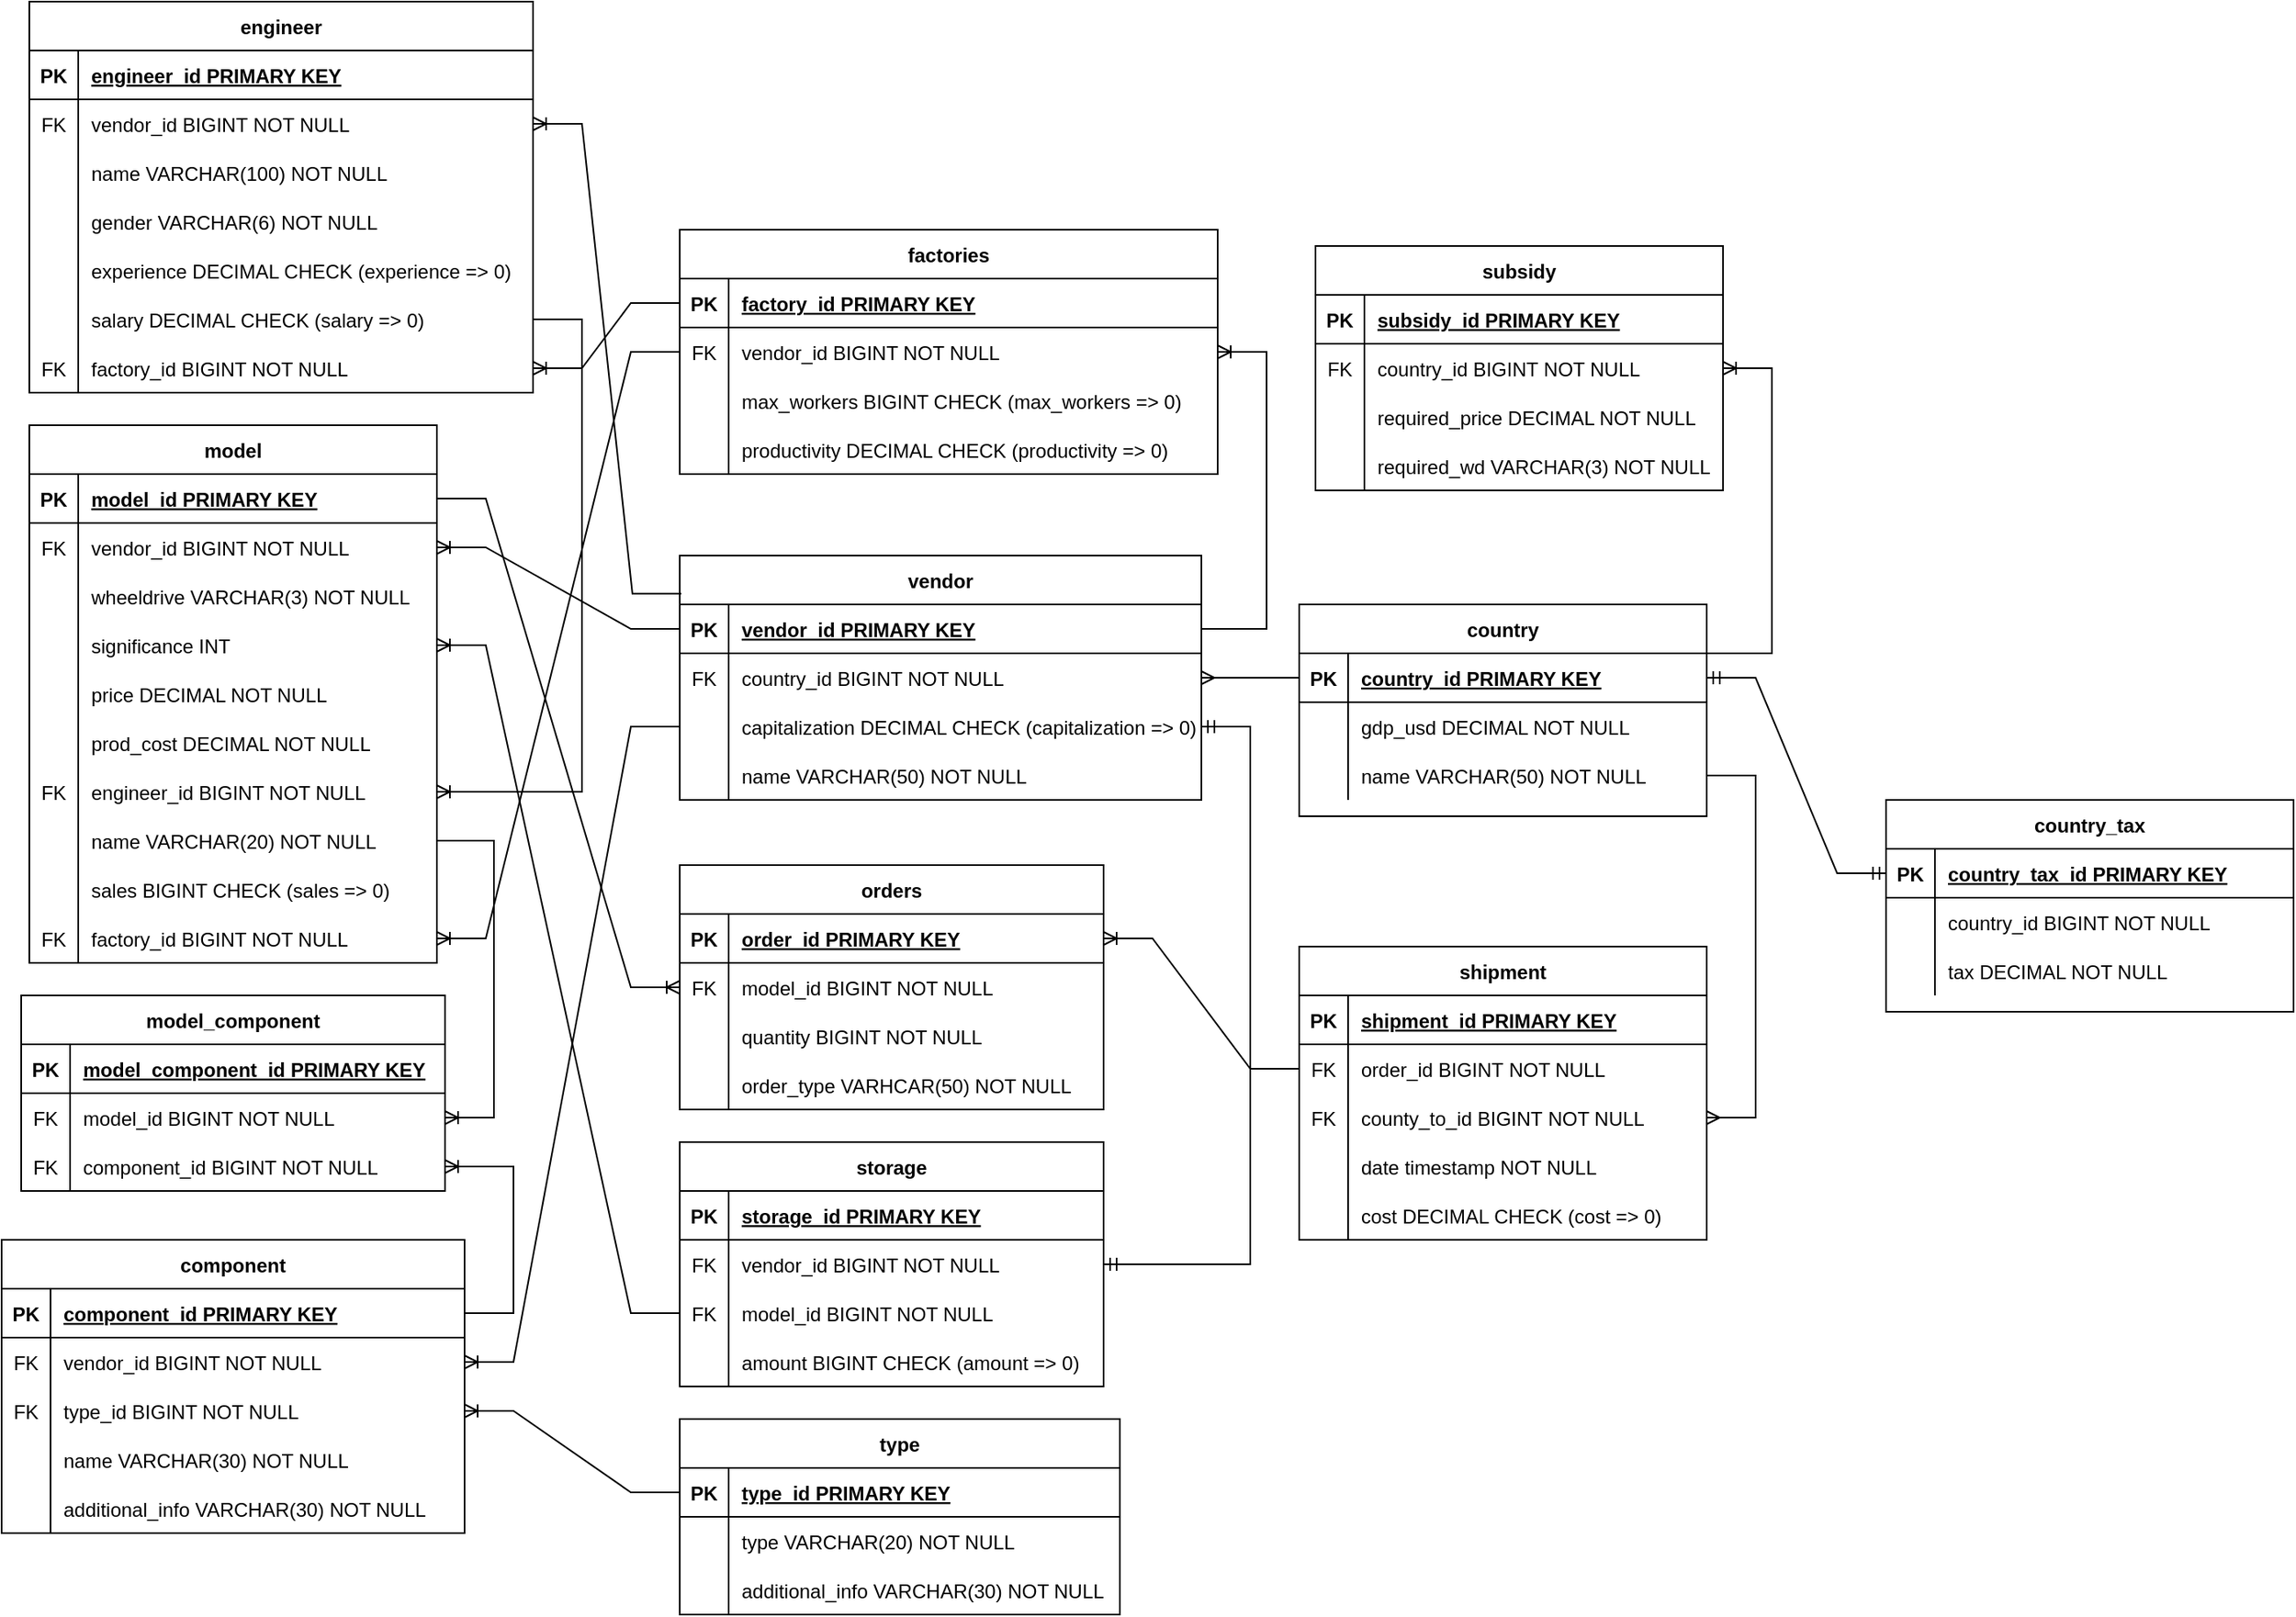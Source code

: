 <mxfile version="20.3.0" type="device"><diagram id="R2lEEEUBdFMjLlhIrx00" name="Page-1"><mxGraphModel dx="1534" dy="1948" grid="1" gridSize="10" guides="1" tooltips="1" connect="1" arrows="1" fold="1" page="1" pageScale="1" pageWidth="850" pageHeight="1100" math="0" shadow="0" extFonts="Permanent Marker^https://fonts.googleapis.com/css?family=Permanent+Marker"><root><mxCell id="0"/><mxCell id="1" parent="0"/><mxCell id="C-vyLk0tnHw3VtMMgP7b-2" value="orders" style="shape=table;startSize=30;container=1;collapsible=1;childLayout=tableLayout;fixedRows=1;rowLines=0;fontStyle=1;align=center;resizeLast=1;" parent="1" vertex="1"><mxGeometry x="440" y="230" width="260" height="150" as="geometry"/></mxCell><mxCell id="C-vyLk0tnHw3VtMMgP7b-3" value="" style="shape=partialRectangle;collapsible=0;dropTarget=0;pointerEvents=0;fillColor=none;points=[[0,0.5],[1,0.5]];portConstraint=eastwest;top=0;left=0;right=0;bottom=1;" parent="C-vyLk0tnHw3VtMMgP7b-2" vertex="1"><mxGeometry y="30" width="260" height="30" as="geometry"/></mxCell><mxCell id="C-vyLk0tnHw3VtMMgP7b-4" value="PK" style="shape=partialRectangle;overflow=hidden;connectable=0;fillColor=none;top=0;left=0;bottom=0;right=0;fontStyle=1;" parent="C-vyLk0tnHw3VtMMgP7b-3" vertex="1"><mxGeometry width="30" height="30" as="geometry"><mxRectangle width="30" height="30" as="alternateBounds"/></mxGeometry></mxCell><mxCell id="C-vyLk0tnHw3VtMMgP7b-5" value="order_id PRIMARY KEY" style="shape=partialRectangle;overflow=hidden;connectable=0;fillColor=none;top=0;left=0;bottom=0;right=0;align=left;spacingLeft=6;fontStyle=5;" parent="C-vyLk0tnHw3VtMMgP7b-3" vertex="1"><mxGeometry x="30" width="230" height="30" as="geometry"><mxRectangle width="230" height="30" as="alternateBounds"/></mxGeometry></mxCell><mxCell id="88RENy9OklyOsHgXbywT-148" value="" style="shape=partialRectangle;collapsible=0;dropTarget=0;pointerEvents=0;fillColor=none;points=[[0,0.5],[1,0.5]];portConstraint=eastwest;top=0;left=0;right=0;bottom=0;" parent="C-vyLk0tnHw3VtMMgP7b-2" vertex="1"><mxGeometry y="60" width="260" height="30" as="geometry"/></mxCell><mxCell id="88RENy9OklyOsHgXbywT-149" value="FK" style="shape=partialRectangle;overflow=hidden;connectable=0;fillColor=none;top=0;left=0;bottom=0;right=0;" parent="88RENy9OklyOsHgXbywT-148" vertex="1"><mxGeometry width="30" height="30" as="geometry"><mxRectangle width="30" height="30" as="alternateBounds"/></mxGeometry></mxCell><mxCell id="88RENy9OklyOsHgXbywT-150" value="model_id BIGINT NOT NULL" style="shape=partialRectangle;overflow=hidden;connectable=0;fillColor=none;top=0;left=0;bottom=0;right=0;align=left;spacingLeft=6;" parent="88RENy9OklyOsHgXbywT-148" vertex="1"><mxGeometry x="30" width="230" height="30" as="geometry"><mxRectangle width="230" height="30" as="alternateBounds"/></mxGeometry></mxCell><mxCell id="88RENy9OklyOsHgXbywT-151" value="" style="shape=partialRectangle;collapsible=0;dropTarget=0;pointerEvents=0;fillColor=none;points=[[0,0.5],[1,0.5]];portConstraint=eastwest;top=0;left=0;right=0;bottom=0;" parent="C-vyLk0tnHw3VtMMgP7b-2" vertex="1"><mxGeometry y="90" width="260" height="30" as="geometry"/></mxCell><mxCell id="88RENy9OklyOsHgXbywT-152" value="" style="shape=partialRectangle;overflow=hidden;connectable=0;fillColor=none;top=0;left=0;bottom=0;right=0;" parent="88RENy9OklyOsHgXbywT-151" vertex="1"><mxGeometry width="30" height="30" as="geometry"><mxRectangle width="30" height="30" as="alternateBounds"/></mxGeometry></mxCell><mxCell id="88RENy9OklyOsHgXbywT-153" value="quantity BIGINT NOT NULL" style="shape=partialRectangle;overflow=hidden;connectable=0;fillColor=none;top=0;left=0;bottom=0;right=0;align=left;spacingLeft=6;" parent="88RENy9OklyOsHgXbywT-151" vertex="1"><mxGeometry x="30" width="230" height="30" as="geometry"><mxRectangle width="230" height="30" as="alternateBounds"/></mxGeometry></mxCell><mxCell id="C-vyLk0tnHw3VtMMgP7b-9" value="" style="shape=partialRectangle;collapsible=0;dropTarget=0;pointerEvents=0;fillColor=none;points=[[0,0.5],[1,0.5]];portConstraint=eastwest;top=0;left=0;right=0;bottom=0;" parent="C-vyLk0tnHw3VtMMgP7b-2" vertex="1"><mxGeometry y="120" width="260" height="30" as="geometry"/></mxCell><mxCell id="C-vyLk0tnHw3VtMMgP7b-10" value="" style="shape=partialRectangle;overflow=hidden;connectable=0;fillColor=none;top=0;left=0;bottom=0;right=0;" parent="C-vyLk0tnHw3VtMMgP7b-9" vertex="1"><mxGeometry width="30" height="30" as="geometry"><mxRectangle width="30" height="30" as="alternateBounds"/></mxGeometry></mxCell><mxCell id="C-vyLk0tnHw3VtMMgP7b-11" value="order_type VARHCAR(50) NOT NULL" style="shape=partialRectangle;overflow=hidden;connectable=0;fillColor=none;top=0;left=0;bottom=0;right=0;align=left;spacingLeft=6;" parent="C-vyLk0tnHw3VtMMgP7b-9" vertex="1"><mxGeometry x="30" width="230" height="30" as="geometry"><mxRectangle width="230" height="30" as="alternateBounds"/></mxGeometry></mxCell><mxCell id="HsqKAC283Jt_kDeD7P8D-4" style="edgeStyle=orthogonalEdgeStyle;rounded=0;orthogonalLoop=1;jettySize=auto;html=1;exitX=1;exitY=0.5;exitDx=0;exitDy=0;" parent="C-vyLk0tnHw3VtMMgP7b-2" source="C-vyLk0tnHw3VtMMgP7b-3" target="C-vyLk0tnHw3VtMMgP7b-3" edge="1"><mxGeometry relative="1" as="geometry"/></mxCell><mxCell id="C-vyLk0tnHw3VtMMgP7b-13" value="shipment" style="shape=table;startSize=30;container=1;collapsible=1;childLayout=tableLayout;fixedRows=1;rowLines=0;fontStyle=1;align=center;resizeLast=1;" parent="1" vertex="1"><mxGeometry x="820" y="280" width="250" height="180" as="geometry"><mxRectangle x="800" y="280" width="90" height="30" as="alternateBounds"/></mxGeometry></mxCell><mxCell id="C-vyLk0tnHw3VtMMgP7b-14" value="" style="shape=partialRectangle;collapsible=0;dropTarget=0;pointerEvents=0;fillColor=none;points=[[0,0.5],[1,0.5]];portConstraint=eastwest;top=0;left=0;right=0;bottom=1;" parent="C-vyLk0tnHw3VtMMgP7b-13" vertex="1"><mxGeometry y="30" width="250" height="30" as="geometry"/></mxCell><mxCell id="C-vyLk0tnHw3VtMMgP7b-15" value="PK" style="shape=partialRectangle;overflow=hidden;connectable=0;fillColor=none;top=0;left=0;bottom=0;right=0;fontStyle=1;" parent="C-vyLk0tnHw3VtMMgP7b-14" vertex="1"><mxGeometry width="30" height="30" as="geometry"><mxRectangle width="30" height="30" as="alternateBounds"/></mxGeometry></mxCell><mxCell id="C-vyLk0tnHw3VtMMgP7b-16" value="shipment_id PRIMARY KEY" style="shape=partialRectangle;overflow=hidden;connectable=0;fillColor=none;top=0;left=0;bottom=0;right=0;align=left;spacingLeft=6;fontStyle=5;" parent="C-vyLk0tnHw3VtMMgP7b-14" vertex="1"><mxGeometry x="30" width="220" height="30" as="geometry"><mxRectangle width="220" height="30" as="alternateBounds"/></mxGeometry></mxCell><mxCell id="C-vyLk0tnHw3VtMMgP7b-17" value="" style="shape=partialRectangle;collapsible=0;dropTarget=0;pointerEvents=0;fillColor=none;points=[[0,0.5],[1,0.5]];portConstraint=eastwest;top=0;left=0;right=0;bottom=0;" parent="C-vyLk0tnHw3VtMMgP7b-13" vertex="1"><mxGeometry y="60" width="250" height="30" as="geometry"/></mxCell><mxCell id="C-vyLk0tnHw3VtMMgP7b-18" value="FK" style="shape=partialRectangle;overflow=hidden;connectable=0;fillColor=none;top=0;left=0;bottom=0;right=0;" parent="C-vyLk0tnHw3VtMMgP7b-17" vertex="1"><mxGeometry width="30" height="30" as="geometry"><mxRectangle width="30" height="30" as="alternateBounds"/></mxGeometry></mxCell><mxCell id="C-vyLk0tnHw3VtMMgP7b-19" value="order_id BIGINT NOT NULL" style="shape=partialRectangle;overflow=hidden;connectable=0;fillColor=none;top=0;left=0;bottom=0;right=0;align=left;spacingLeft=6;" parent="C-vyLk0tnHw3VtMMgP7b-17" vertex="1"><mxGeometry x="30" width="220" height="30" as="geometry"><mxRectangle width="220" height="30" as="alternateBounds"/></mxGeometry></mxCell><mxCell id="yYfDvdjYdQPKcvpTvwNz-1" value="" style="shape=partialRectangle;collapsible=0;dropTarget=0;pointerEvents=0;fillColor=none;points=[[0,0.5],[1,0.5]];portConstraint=eastwest;top=0;left=0;right=0;bottom=0;" parent="C-vyLk0tnHw3VtMMgP7b-13" vertex="1"><mxGeometry y="90" width="250" height="30" as="geometry"/></mxCell><mxCell id="yYfDvdjYdQPKcvpTvwNz-2" value="FK" style="shape=partialRectangle;overflow=hidden;connectable=0;fillColor=none;top=0;left=0;bottom=0;right=0;" parent="yYfDvdjYdQPKcvpTvwNz-1" vertex="1"><mxGeometry width="30" height="30" as="geometry"><mxRectangle width="30" height="30" as="alternateBounds"/></mxGeometry></mxCell><mxCell id="yYfDvdjYdQPKcvpTvwNz-3" value="county_to_id BIGINT NOT NULL" style="shape=partialRectangle;overflow=hidden;connectable=0;fillColor=none;top=0;left=0;bottom=0;right=0;align=left;spacingLeft=6;" parent="yYfDvdjYdQPKcvpTvwNz-1" vertex="1"><mxGeometry x="30" width="220" height="30" as="geometry"><mxRectangle width="220" height="30" as="alternateBounds"/></mxGeometry></mxCell><mxCell id="C-vyLk0tnHw3VtMMgP7b-20" value="" style="shape=partialRectangle;collapsible=0;dropTarget=0;pointerEvents=0;fillColor=none;points=[[0,0.5],[1,0.5]];portConstraint=eastwest;top=0;left=0;right=0;bottom=0;" parent="C-vyLk0tnHw3VtMMgP7b-13" vertex="1"><mxGeometry y="120" width="250" height="30" as="geometry"/></mxCell><mxCell id="C-vyLk0tnHw3VtMMgP7b-21" value="" style="shape=partialRectangle;overflow=hidden;connectable=0;fillColor=none;top=0;left=0;bottom=0;right=0;" parent="C-vyLk0tnHw3VtMMgP7b-20" vertex="1"><mxGeometry width="30" height="30" as="geometry"><mxRectangle width="30" height="30" as="alternateBounds"/></mxGeometry></mxCell><mxCell id="C-vyLk0tnHw3VtMMgP7b-22" value="date timestamp NOT NULL" style="shape=partialRectangle;overflow=hidden;connectable=0;fillColor=none;top=0;left=0;bottom=0;right=0;align=left;spacingLeft=6;" parent="C-vyLk0tnHw3VtMMgP7b-20" vertex="1"><mxGeometry x="30" width="220" height="30" as="geometry"><mxRectangle width="220" height="30" as="alternateBounds"/></mxGeometry></mxCell><mxCell id="2z9jC3CnjXT_-iH0DB26-33" value="" style="shape=partialRectangle;collapsible=0;dropTarget=0;pointerEvents=0;fillColor=none;points=[[0,0.5],[1,0.5]];portConstraint=eastwest;top=0;left=0;right=0;bottom=0;" parent="C-vyLk0tnHw3VtMMgP7b-13" vertex="1"><mxGeometry y="150" width="250" height="30" as="geometry"/></mxCell><mxCell id="2z9jC3CnjXT_-iH0DB26-34" value="" style="shape=partialRectangle;overflow=hidden;connectable=0;fillColor=none;top=0;left=0;bottom=0;right=0;" parent="2z9jC3CnjXT_-iH0DB26-33" vertex="1"><mxGeometry width="30" height="30" as="geometry"><mxRectangle width="30" height="30" as="alternateBounds"/></mxGeometry></mxCell><mxCell id="2z9jC3CnjXT_-iH0DB26-35" value="cost DECIMAL CHECK (cost =&gt; 0)" style="shape=partialRectangle;overflow=hidden;connectable=0;fillColor=none;top=0;left=0;bottom=0;right=0;align=left;spacingLeft=6;" parent="2z9jC3CnjXT_-iH0DB26-33" vertex="1"><mxGeometry x="30" width="220" height="30" as="geometry"><mxRectangle width="220" height="30" as="alternateBounds"/></mxGeometry></mxCell><mxCell id="C-vyLk0tnHw3VtMMgP7b-23" value="model" style="shape=table;startSize=30;container=1;collapsible=1;childLayout=tableLayout;fixedRows=1;rowLines=0;fontStyle=1;align=center;resizeLast=1;" parent="1" vertex="1"><mxGeometry x="41" y="-40" width="250" height="330" as="geometry"/></mxCell><mxCell id="C-vyLk0tnHw3VtMMgP7b-24" value="" style="shape=partialRectangle;collapsible=0;dropTarget=0;pointerEvents=0;fillColor=none;points=[[0,0.5],[1,0.5]];portConstraint=eastwest;top=0;left=0;right=0;bottom=1;" parent="C-vyLk0tnHw3VtMMgP7b-23" vertex="1"><mxGeometry y="30" width="250" height="30" as="geometry"/></mxCell><mxCell id="C-vyLk0tnHw3VtMMgP7b-25" value="PK" style="shape=partialRectangle;overflow=hidden;connectable=0;fillColor=none;top=0;left=0;bottom=0;right=0;fontStyle=1;" parent="C-vyLk0tnHw3VtMMgP7b-24" vertex="1"><mxGeometry width="30" height="30" as="geometry"><mxRectangle width="30" height="30" as="alternateBounds"/></mxGeometry></mxCell><mxCell id="C-vyLk0tnHw3VtMMgP7b-26" value="model_id PRIMARY KEY" style="shape=partialRectangle;overflow=hidden;connectable=0;fillColor=none;top=0;left=0;bottom=0;right=0;align=left;spacingLeft=6;fontStyle=5;" parent="C-vyLk0tnHw3VtMMgP7b-24" vertex="1"><mxGeometry x="30" width="220" height="30" as="geometry"><mxRectangle width="220" height="30" as="alternateBounds"/></mxGeometry></mxCell><mxCell id="88RENy9OklyOsHgXbywT-53" value="" style="shape=partialRectangle;collapsible=0;dropTarget=0;pointerEvents=0;fillColor=none;points=[[0,0.5],[1,0.5]];portConstraint=eastwest;top=0;left=0;right=0;bottom=0;" parent="C-vyLk0tnHw3VtMMgP7b-23" vertex="1"><mxGeometry y="60" width="250" height="30" as="geometry"/></mxCell><mxCell id="88RENy9OklyOsHgXbywT-54" value="FK" style="shape=partialRectangle;overflow=hidden;connectable=0;fillColor=none;top=0;left=0;bottom=0;right=0;" parent="88RENy9OklyOsHgXbywT-53" vertex="1"><mxGeometry width="30" height="30" as="geometry"><mxRectangle width="30" height="30" as="alternateBounds"/></mxGeometry></mxCell><mxCell id="88RENy9OklyOsHgXbywT-55" value="vendor_id BIGINT NOT NULL" style="shape=partialRectangle;overflow=hidden;connectable=0;fillColor=none;top=0;left=0;bottom=0;right=0;align=left;spacingLeft=6;" parent="88RENy9OklyOsHgXbywT-53" vertex="1"><mxGeometry x="30" width="220" height="30" as="geometry"><mxRectangle width="220" height="30" as="alternateBounds"/></mxGeometry></mxCell><mxCell id="C-vyLk0tnHw3VtMMgP7b-27" value="" style="shape=partialRectangle;collapsible=0;dropTarget=0;pointerEvents=0;fillColor=none;points=[[0,0.5],[1,0.5]];portConstraint=eastwest;top=0;left=0;right=0;bottom=0;" parent="C-vyLk0tnHw3VtMMgP7b-23" vertex="1"><mxGeometry y="90" width="250" height="30" as="geometry"/></mxCell><mxCell id="C-vyLk0tnHw3VtMMgP7b-28" value="" style="shape=partialRectangle;overflow=hidden;connectable=0;fillColor=none;top=0;left=0;bottom=0;right=0;" parent="C-vyLk0tnHw3VtMMgP7b-27" vertex="1"><mxGeometry width="30" height="30" as="geometry"><mxRectangle width="30" height="30" as="alternateBounds"/></mxGeometry></mxCell><mxCell id="C-vyLk0tnHw3VtMMgP7b-29" value="wheeldrive VARCHAR(3) NOT NULL" style="shape=partialRectangle;overflow=hidden;connectable=0;fillColor=none;top=0;left=0;bottom=0;right=0;align=left;spacingLeft=6;" parent="C-vyLk0tnHw3VtMMgP7b-27" vertex="1"><mxGeometry x="30" width="220" height="30" as="geometry"><mxRectangle width="220" height="30" as="alternateBounds"/></mxGeometry></mxCell><mxCell id="88RENy9OklyOsHgXbywT-32" value="" style="shape=partialRectangle;collapsible=0;dropTarget=0;pointerEvents=0;fillColor=none;points=[[0,0.5],[1,0.5]];portConstraint=eastwest;top=0;left=0;right=0;bottom=0;" parent="C-vyLk0tnHw3VtMMgP7b-23" vertex="1"><mxGeometry y="120" width="250" height="30" as="geometry"/></mxCell><mxCell id="88RENy9OklyOsHgXbywT-33" value="" style="shape=partialRectangle;overflow=hidden;connectable=0;fillColor=none;top=0;left=0;bottom=0;right=0;" parent="88RENy9OklyOsHgXbywT-32" vertex="1"><mxGeometry width="30" height="30" as="geometry"><mxRectangle width="30" height="30" as="alternateBounds"/></mxGeometry></mxCell><mxCell id="88RENy9OklyOsHgXbywT-34" value="significance INT" style="shape=partialRectangle;overflow=hidden;connectable=0;fillColor=none;top=0;left=0;bottom=0;right=0;align=left;spacingLeft=6;" parent="88RENy9OklyOsHgXbywT-32" vertex="1"><mxGeometry x="30" width="220" height="30" as="geometry"><mxRectangle width="220" height="30" as="alternateBounds"/></mxGeometry></mxCell><mxCell id="88RENy9OklyOsHgXbywT-141" value="" style="shape=partialRectangle;collapsible=0;dropTarget=0;pointerEvents=0;fillColor=none;points=[[0,0.5],[1,0.5]];portConstraint=eastwest;top=0;left=0;right=0;bottom=0;" parent="C-vyLk0tnHw3VtMMgP7b-23" vertex="1"><mxGeometry y="150" width="250" height="30" as="geometry"/></mxCell><mxCell id="88RENy9OklyOsHgXbywT-142" value="" style="shape=partialRectangle;overflow=hidden;connectable=0;fillColor=none;top=0;left=0;bottom=0;right=0;" parent="88RENy9OklyOsHgXbywT-141" vertex="1"><mxGeometry width="30" height="30" as="geometry"><mxRectangle width="30" height="30" as="alternateBounds"/></mxGeometry></mxCell><mxCell id="88RENy9OklyOsHgXbywT-143" value="price DECIMAL NOT NULL" style="shape=partialRectangle;overflow=hidden;connectable=0;fillColor=none;top=0;left=0;bottom=0;right=0;align=left;spacingLeft=6;" parent="88RENy9OklyOsHgXbywT-141" vertex="1"><mxGeometry x="30" width="220" height="30" as="geometry"><mxRectangle width="220" height="30" as="alternateBounds"/></mxGeometry></mxCell><mxCell id="88RENy9OklyOsHgXbywT-144" value="" style="shape=partialRectangle;collapsible=0;dropTarget=0;pointerEvents=0;fillColor=none;points=[[0,0.5],[1,0.5]];portConstraint=eastwest;top=0;left=0;right=0;bottom=0;" parent="C-vyLk0tnHw3VtMMgP7b-23" vertex="1"><mxGeometry y="180" width="250" height="30" as="geometry"/></mxCell><mxCell id="88RENy9OklyOsHgXbywT-145" value="" style="shape=partialRectangle;overflow=hidden;connectable=0;fillColor=none;top=0;left=0;bottom=0;right=0;" parent="88RENy9OklyOsHgXbywT-144" vertex="1"><mxGeometry width="30" height="30" as="geometry"><mxRectangle width="30" height="30" as="alternateBounds"/></mxGeometry></mxCell><mxCell id="88RENy9OklyOsHgXbywT-146" value="prod_cost DECIMAL NOT NULL" style="shape=partialRectangle;overflow=hidden;connectable=0;fillColor=none;top=0;left=0;bottom=0;right=0;align=left;spacingLeft=6;" parent="88RENy9OklyOsHgXbywT-144" vertex="1"><mxGeometry x="30" width="220" height="30" as="geometry"><mxRectangle width="220" height="30" as="alternateBounds"/></mxGeometry></mxCell><mxCell id="2z9jC3CnjXT_-iH0DB26-22" value="" style="shape=partialRectangle;collapsible=0;dropTarget=0;pointerEvents=0;fillColor=none;points=[[0,0.5],[1,0.5]];portConstraint=eastwest;top=0;left=0;right=0;bottom=0;" parent="C-vyLk0tnHw3VtMMgP7b-23" vertex="1"><mxGeometry y="210" width="250" height="30" as="geometry"/></mxCell><mxCell id="2z9jC3CnjXT_-iH0DB26-23" value="" style="shape=partialRectangle;overflow=hidden;connectable=0;fillColor=none;top=0;left=0;bottom=0;right=0;" parent="2z9jC3CnjXT_-iH0DB26-22" vertex="1"><mxGeometry width="30" height="30" as="geometry"><mxRectangle width="30" height="30" as="alternateBounds"/></mxGeometry></mxCell><mxCell id="2z9jC3CnjXT_-iH0DB26-24" value="engineer_id BIGINT NOT NULL" style="shape=partialRectangle;overflow=hidden;connectable=0;fillColor=none;top=0;left=0;bottom=0;right=0;align=left;spacingLeft=6;" parent="2z9jC3CnjXT_-iH0DB26-22" vertex="1"><mxGeometry x="30" width="220" height="30" as="geometry"><mxRectangle width="220" height="30" as="alternateBounds"/></mxGeometry></mxCell><mxCell id="88RENy9OklyOsHgXbywT-166" value="" style="shape=partialRectangle;collapsible=0;dropTarget=0;pointerEvents=0;fillColor=none;points=[[0,0.5],[1,0.5]];portConstraint=eastwest;top=0;left=0;right=0;bottom=0;" parent="C-vyLk0tnHw3VtMMgP7b-23" vertex="1"><mxGeometry y="240" width="250" height="30" as="geometry"/></mxCell><mxCell id="88RENy9OklyOsHgXbywT-167" value="" style="shape=partialRectangle;overflow=hidden;connectable=0;fillColor=none;top=0;left=0;bottom=0;right=0;" parent="88RENy9OklyOsHgXbywT-166" vertex="1"><mxGeometry width="30" height="30" as="geometry"><mxRectangle width="30" height="30" as="alternateBounds"/></mxGeometry></mxCell><mxCell id="88RENy9OklyOsHgXbywT-168" value="name VARCHAR(20) NOT NULL" style="shape=partialRectangle;overflow=hidden;connectable=0;fillColor=none;top=0;left=0;bottom=0;right=0;align=left;spacingLeft=6;" parent="88RENy9OklyOsHgXbywT-166" vertex="1"><mxGeometry x="30" width="220" height="30" as="geometry"><mxRectangle width="220" height="30" as="alternateBounds"/></mxGeometry></mxCell><mxCell id="2z9jC3CnjXT_-iH0DB26-25" value="" style="shape=partialRectangle;collapsible=0;dropTarget=0;pointerEvents=0;fillColor=none;points=[[0,0.5],[1,0.5]];portConstraint=eastwest;top=0;left=0;right=0;bottom=0;" parent="C-vyLk0tnHw3VtMMgP7b-23" vertex="1"><mxGeometry y="270" width="250" height="30" as="geometry"/></mxCell><mxCell id="2z9jC3CnjXT_-iH0DB26-26" value="" style="shape=partialRectangle;overflow=hidden;connectable=0;fillColor=none;top=0;left=0;bottom=0;right=0;" parent="2z9jC3CnjXT_-iH0DB26-25" vertex="1"><mxGeometry width="30" height="30" as="geometry"><mxRectangle width="30" height="30" as="alternateBounds"/></mxGeometry></mxCell><mxCell id="2z9jC3CnjXT_-iH0DB26-27" value="sales BIGINT CHECK (sales =&gt; 0)" style="shape=partialRectangle;overflow=hidden;connectable=0;fillColor=none;top=0;left=0;bottom=0;right=0;align=left;spacingLeft=6;" parent="2z9jC3CnjXT_-iH0DB26-25" vertex="1"><mxGeometry x="30" width="220" height="30" as="geometry"><mxRectangle width="220" height="30" as="alternateBounds"/></mxGeometry></mxCell><mxCell id="-QPnxzl5K9f-rmhyEmsM-8" value="" style="shape=partialRectangle;collapsible=0;dropTarget=0;pointerEvents=0;fillColor=none;points=[[0,0.5],[1,0.5]];portConstraint=eastwest;top=0;left=0;right=0;bottom=0;" parent="C-vyLk0tnHw3VtMMgP7b-23" vertex="1"><mxGeometry y="300" width="250" height="30" as="geometry"/></mxCell><mxCell id="-QPnxzl5K9f-rmhyEmsM-9" value="" style="shape=partialRectangle;overflow=hidden;connectable=0;fillColor=none;top=0;left=0;bottom=0;right=0;" parent="-QPnxzl5K9f-rmhyEmsM-8" vertex="1"><mxGeometry width="30" height="30" as="geometry"><mxRectangle width="30" height="30" as="alternateBounds"/></mxGeometry></mxCell><mxCell id="-QPnxzl5K9f-rmhyEmsM-10" value="factory_id BIGINT NOT NULL" style="shape=partialRectangle;overflow=hidden;connectable=0;fillColor=none;top=0;left=0;bottom=0;right=0;align=left;spacingLeft=6;" parent="-QPnxzl5K9f-rmhyEmsM-8" vertex="1"><mxGeometry x="30" width="220" height="30" as="geometry"><mxRectangle width="220" height="30" as="alternateBounds"/></mxGeometry></mxCell><mxCell id="88RENy9OklyOsHgXbywT-22" value="country" style="shape=table;startSize=30;container=1;collapsible=1;childLayout=tableLayout;fixedRows=1;rowLines=0;fontStyle=1;align=center;resizeLast=1;" parent="1" vertex="1"><mxGeometry x="820" y="70" width="250" height="130" as="geometry"/></mxCell><mxCell id="88RENy9OklyOsHgXbywT-23" value="" style="shape=partialRectangle;collapsible=0;dropTarget=0;pointerEvents=0;fillColor=none;points=[[0,0.5],[1,0.5]];portConstraint=eastwest;top=0;left=0;right=0;bottom=1;" parent="88RENy9OklyOsHgXbywT-22" vertex="1"><mxGeometry y="30" width="250" height="30" as="geometry"/></mxCell><mxCell id="88RENy9OklyOsHgXbywT-24" value="PK" style="shape=partialRectangle;overflow=hidden;connectable=0;fillColor=none;top=0;left=0;bottom=0;right=0;fontStyle=1;" parent="88RENy9OklyOsHgXbywT-23" vertex="1"><mxGeometry width="30" height="30" as="geometry"><mxRectangle width="30" height="30" as="alternateBounds"/></mxGeometry></mxCell><mxCell id="88RENy9OklyOsHgXbywT-25" value="country_id PRIMARY KEY" style="shape=partialRectangle;overflow=hidden;connectable=0;fillColor=none;top=0;left=0;bottom=0;right=0;align=left;spacingLeft=6;fontStyle=5;" parent="88RENy9OklyOsHgXbywT-23" vertex="1"><mxGeometry x="30" width="220" height="30" as="geometry"><mxRectangle width="220" height="30" as="alternateBounds"/></mxGeometry></mxCell><mxCell id="88RENy9OklyOsHgXbywT-26" value="" style="shape=partialRectangle;collapsible=0;dropTarget=0;pointerEvents=0;fillColor=none;points=[[0,0.5],[1,0.5]];portConstraint=eastwest;top=0;left=0;right=0;bottom=0;" parent="88RENy9OklyOsHgXbywT-22" vertex="1"><mxGeometry y="60" width="250" height="30" as="geometry"/></mxCell><mxCell id="88RENy9OklyOsHgXbywT-27" value="" style="shape=partialRectangle;overflow=hidden;connectable=0;fillColor=none;top=0;left=0;bottom=0;right=0;" parent="88RENy9OklyOsHgXbywT-26" vertex="1"><mxGeometry width="30" height="30" as="geometry"><mxRectangle width="30" height="30" as="alternateBounds"/></mxGeometry></mxCell><mxCell id="88RENy9OklyOsHgXbywT-28" value="gdp_usd DECIMAL NOT NULL" style="shape=partialRectangle;overflow=hidden;connectable=0;fillColor=none;top=0;left=0;bottom=0;right=0;align=left;spacingLeft=6;" parent="88RENy9OklyOsHgXbywT-26" vertex="1"><mxGeometry x="30" width="220" height="30" as="geometry"><mxRectangle width="220" height="30" as="alternateBounds"/></mxGeometry></mxCell><mxCell id="88RENy9OklyOsHgXbywT-29" value="" style="shape=partialRectangle;collapsible=0;dropTarget=0;pointerEvents=0;fillColor=none;points=[[0,0.5],[1,0.5]];portConstraint=eastwest;top=0;left=0;right=0;bottom=0;" parent="88RENy9OklyOsHgXbywT-22" vertex="1"><mxGeometry y="90" width="250" height="30" as="geometry"/></mxCell><mxCell id="88RENy9OklyOsHgXbywT-30" value="" style="shape=partialRectangle;overflow=hidden;connectable=0;fillColor=none;top=0;left=0;bottom=0;right=0;" parent="88RENy9OklyOsHgXbywT-29" vertex="1"><mxGeometry width="30" height="30" as="geometry"><mxRectangle width="30" height="30" as="alternateBounds"/></mxGeometry></mxCell><mxCell id="88RENy9OklyOsHgXbywT-31" value="name VARCHAR(50) NOT NULL" style="shape=partialRectangle;overflow=hidden;connectable=0;fillColor=none;top=0;left=0;bottom=0;right=0;align=left;spacingLeft=6;" parent="88RENy9OklyOsHgXbywT-29" vertex="1"><mxGeometry x="30" width="220" height="30" as="geometry"><mxRectangle width="220" height="30" as="alternateBounds"/></mxGeometry></mxCell><mxCell id="88RENy9OklyOsHgXbywT-56" value="vendor" style="shape=table;startSize=30;container=1;collapsible=1;childLayout=tableLayout;fixedRows=1;rowLines=0;fontStyle=1;align=center;resizeLast=1;" parent="1" vertex="1"><mxGeometry x="440" y="40" width="320" height="150" as="geometry"/></mxCell><mxCell id="88RENy9OklyOsHgXbywT-57" value="" style="shape=partialRectangle;collapsible=0;dropTarget=0;pointerEvents=0;fillColor=none;points=[[0,0.5],[1,0.5]];portConstraint=eastwest;top=0;left=0;right=0;bottom=1;" parent="88RENy9OklyOsHgXbywT-56" vertex="1"><mxGeometry y="30" width="320" height="30" as="geometry"/></mxCell><mxCell id="88RENy9OklyOsHgXbywT-58" value="PK" style="shape=partialRectangle;overflow=hidden;connectable=0;fillColor=none;top=0;left=0;bottom=0;right=0;fontStyle=1;" parent="88RENy9OklyOsHgXbywT-57" vertex="1"><mxGeometry width="30" height="30" as="geometry"><mxRectangle width="30" height="30" as="alternateBounds"/></mxGeometry></mxCell><mxCell id="88RENy9OklyOsHgXbywT-59" value="vendor_id PRIMARY KEY" style="shape=partialRectangle;overflow=hidden;connectable=0;fillColor=none;top=0;left=0;bottom=0;right=0;align=left;spacingLeft=6;fontStyle=5;" parent="88RENy9OklyOsHgXbywT-57" vertex="1"><mxGeometry x="30" width="290" height="30" as="geometry"><mxRectangle width="290" height="30" as="alternateBounds"/></mxGeometry></mxCell><mxCell id="88RENy9OklyOsHgXbywT-60" value="" style="shape=partialRectangle;collapsible=0;dropTarget=0;pointerEvents=0;fillColor=none;points=[[0,0.5],[1,0.5]];portConstraint=eastwest;top=0;left=0;right=0;bottom=0;" parent="88RENy9OklyOsHgXbywT-56" vertex="1"><mxGeometry y="60" width="320" height="30" as="geometry"/></mxCell><mxCell id="88RENy9OklyOsHgXbywT-61" value="" style="shape=partialRectangle;overflow=hidden;connectable=0;fillColor=none;top=0;left=0;bottom=0;right=0;" parent="88RENy9OklyOsHgXbywT-60" vertex="1"><mxGeometry width="30" height="30" as="geometry"><mxRectangle width="30" height="30" as="alternateBounds"/></mxGeometry></mxCell><mxCell id="88RENy9OklyOsHgXbywT-62" value="country_id BIGINT NOT NULL" style="shape=partialRectangle;overflow=hidden;connectable=0;fillColor=none;top=0;left=0;bottom=0;right=0;align=left;spacingLeft=6;" parent="88RENy9OklyOsHgXbywT-60" vertex="1"><mxGeometry x="30" width="290" height="30" as="geometry"><mxRectangle width="290" height="30" as="alternateBounds"/></mxGeometry></mxCell><mxCell id="88RENy9OklyOsHgXbywT-63" value="" style="shape=partialRectangle;collapsible=0;dropTarget=0;pointerEvents=0;fillColor=none;points=[[0,0.5],[1,0.5]];portConstraint=eastwest;top=0;left=0;right=0;bottom=0;" parent="88RENy9OklyOsHgXbywT-56" vertex="1"><mxGeometry y="90" width="320" height="30" as="geometry"/></mxCell><mxCell id="88RENy9OklyOsHgXbywT-64" value="" style="shape=partialRectangle;overflow=hidden;connectable=0;fillColor=none;top=0;left=0;bottom=0;right=0;" parent="88RENy9OklyOsHgXbywT-63" vertex="1"><mxGeometry width="30" height="30" as="geometry"><mxRectangle width="30" height="30" as="alternateBounds"/></mxGeometry></mxCell><mxCell id="88RENy9OklyOsHgXbywT-65" value="capitalization DECIMAL CHECK (capitalization =&gt; 0)" style="shape=partialRectangle;overflow=hidden;connectable=0;fillColor=none;top=0;left=0;bottom=0;right=0;align=left;spacingLeft=6;" parent="88RENy9OklyOsHgXbywT-63" vertex="1"><mxGeometry x="30" width="290" height="30" as="geometry"><mxRectangle width="290" height="30" as="alternateBounds"/></mxGeometry></mxCell><mxCell id="88RENy9OklyOsHgXbywT-66" value="" style="shape=partialRectangle;collapsible=0;dropTarget=0;pointerEvents=0;fillColor=none;points=[[0,0.5],[1,0.5]];portConstraint=eastwest;top=0;left=0;right=0;bottom=0;" parent="88RENy9OklyOsHgXbywT-56" vertex="1"><mxGeometry y="120" width="320" height="30" as="geometry"/></mxCell><mxCell id="88RENy9OklyOsHgXbywT-67" value="" style="shape=partialRectangle;overflow=hidden;connectable=0;fillColor=none;top=0;left=0;bottom=0;right=0;" parent="88RENy9OklyOsHgXbywT-66" vertex="1"><mxGeometry width="30" height="30" as="geometry"><mxRectangle width="30" height="30" as="alternateBounds"/></mxGeometry></mxCell><mxCell id="88RENy9OklyOsHgXbywT-68" value="name VARCHAR(50) NOT NULL" style="shape=partialRectangle;overflow=hidden;connectable=0;fillColor=none;top=0;left=0;bottom=0;right=0;align=left;spacingLeft=6;" parent="88RENy9OklyOsHgXbywT-66" vertex="1"><mxGeometry x="30" width="290" height="30" as="geometry"><mxRectangle width="290" height="30" as="alternateBounds"/></mxGeometry></mxCell><mxCell id="88RENy9OklyOsHgXbywT-160" value="" style="edgeStyle=entityRelationEdgeStyle;fontSize=12;html=1;endArrow=ERoneToMany;rounded=0;exitX=0;exitY=0.5;exitDx=0;exitDy=0;" parent="1" source="88RENy9OklyOsHgXbywT-57" target="88RENy9OklyOsHgXbywT-53" edge="1"><mxGeometry width="100" height="100" relative="1" as="geometry"><mxPoint x="330" y="440" as="sourcePoint"/><mxPoint x="410" y="280" as="targetPoint"/></mxGeometry></mxCell><mxCell id="88RENy9OklyOsHgXbywT-183" value="" style="edgeStyle=entityRelationEdgeStyle;fontSize=12;html=1;endArrow=ERmany;rounded=0;entryX=1;entryY=0.5;entryDx=0;entryDy=0;exitX=1;exitY=0.5;exitDx=0;exitDy=0;" parent="1" source="88RENy9OklyOsHgXbywT-29" target="yYfDvdjYdQPKcvpTvwNz-1" edge="1"><mxGeometry width="100" height="100" relative="1" as="geometry"><mxPoint x="1070" y="470" as="sourcePoint"/><mxPoint x="1070" y="220" as="targetPoint"/></mxGeometry></mxCell><mxCell id="HsqKAC283Jt_kDeD7P8D-2" value="" style="edgeStyle=entityRelationEdgeStyle;fontSize=12;html=1;endArrow=ERmany;rounded=0;" parent="1" source="88RENy9OklyOsHgXbywT-23" target="88RENy9OklyOsHgXbywT-60" edge="1"><mxGeometry width="100" height="100" relative="1" as="geometry"><mxPoint x="670" y="470" as="sourcePoint"/><mxPoint x="770" y="370" as="targetPoint"/></mxGeometry></mxCell><mxCell id="XViFkquQxwfJaHRsKlxL-1" value="" style="edgeStyle=entityRelationEdgeStyle;fontSize=12;html=1;endArrow=ERoneToMany;rounded=0;entryX=0;entryY=0.5;entryDx=0;entryDy=0;" parent="1" source="C-vyLk0tnHw3VtMMgP7b-24" target="88RENy9OklyOsHgXbywT-148" edge="1"><mxGeometry width="100" height="100" relative="1" as="geometry"><mxPoint x="510" y="480" as="sourcePoint"/><mxPoint x="710" y="380" as="targetPoint"/></mxGeometry></mxCell><mxCell id="xXYNLXCLqO8mTUBmSNT7-1" value="" style="edgeStyle=entityRelationEdgeStyle;fontSize=12;html=1;endArrow=ERoneToMany;rounded=0;entryX=1;entryY=0.5;entryDx=0;entryDy=0;exitX=0;exitY=0.5;exitDx=0;exitDy=0;" parent="1" source="C-vyLk0tnHw3VtMMgP7b-17" target="C-vyLk0tnHw3VtMMgP7b-3" edge="1"><mxGeometry width="100" height="100" relative="1" as="geometry"><mxPoint x="610" y="480" as="sourcePoint"/><mxPoint x="710" y="380" as="targetPoint"/></mxGeometry></mxCell><mxCell id="2z9jC3CnjXT_-iH0DB26-1" value="subsidy" style="shape=table;startSize=30;container=1;collapsible=1;childLayout=tableLayout;fixedRows=1;rowLines=0;fontStyle=1;align=center;resizeLast=1;" parent="1" vertex="1"><mxGeometry x="830" y="-150" width="250" height="150" as="geometry"/></mxCell><mxCell id="2z9jC3CnjXT_-iH0DB26-2" value="" style="shape=partialRectangle;collapsible=0;dropTarget=0;pointerEvents=0;fillColor=none;points=[[0,0.5],[1,0.5]];portConstraint=eastwest;top=0;left=0;right=0;bottom=1;" parent="2z9jC3CnjXT_-iH0DB26-1" vertex="1"><mxGeometry y="30" width="250" height="30" as="geometry"/></mxCell><mxCell id="2z9jC3CnjXT_-iH0DB26-3" value="PK" style="shape=partialRectangle;overflow=hidden;connectable=0;fillColor=none;top=0;left=0;bottom=0;right=0;fontStyle=1;" parent="2z9jC3CnjXT_-iH0DB26-2" vertex="1"><mxGeometry width="30" height="30" as="geometry"><mxRectangle width="30" height="30" as="alternateBounds"/></mxGeometry></mxCell><mxCell id="2z9jC3CnjXT_-iH0DB26-4" value="subsidy_id PRIMARY KEY" style="shape=partialRectangle;overflow=hidden;connectable=0;fillColor=none;top=0;left=0;bottom=0;right=0;align=left;spacingLeft=6;fontStyle=5;" parent="2z9jC3CnjXT_-iH0DB26-2" vertex="1"><mxGeometry x="30" width="220" height="30" as="geometry"><mxRectangle width="220" height="30" as="alternateBounds"/></mxGeometry></mxCell><mxCell id="2z9jC3CnjXT_-iH0DB26-5" value="" style="shape=partialRectangle;collapsible=0;dropTarget=0;pointerEvents=0;fillColor=none;points=[[0,0.5],[1,0.5]];portConstraint=eastwest;top=0;left=0;right=0;bottom=0;" parent="2z9jC3CnjXT_-iH0DB26-1" vertex="1"><mxGeometry y="60" width="250" height="30" as="geometry"/></mxCell><mxCell id="2z9jC3CnjXT_-iH0DB26-6" value="" style="shape=partialRectangle;overflow=hidden;connectable=0;fillColor=none;top=0;left=0;bottom=0;right=0;" parent="2z9jC3CnjXT_-iH0DB26-5" vertex="1"><mxGeometry width="30" height="30" as="geometry"><mxRectangle width="30" height="30" as="alternateBounds"/></mxGeometry></mxCell><mxCell id="2z9jC3CnjXT_-iH0DB26-7" value="country_id BIGINT NOT NULL" style="shape=partialRectangle;overflow=hidden;connectable=0;fillColor=none;top=0;left=0;bottom=0;right=0;align=left;spacingLeft=6;" parent="2z9jC3CnjXT_-iH0DB26-5" vertex="1"><mxGeometry x="30" width="220" height="30" as="geometry"><mxRectangle width="220" height="30" as="alternateBounds"/></mxGeometry></mxCell><mxCell id="2z9jC3CnjXT_-iH0DB26-8" value="" style="shape=partialRectangle;collapsible=0;dropTarget=0;pointerEvents=0;fillColor=none;points=[[0,0.5],[1,0.5]];portConstraint=eastwest;top=0;left=0;right=0;bottom=0;" parent="2z9jC3CnjXT_-iH0DB26-1" vertex="1"><mxGeometry y="90" width="250" height="30" as="geometry"/></mxCell><mxCell id="2z9jC3CnjXT_-iH0DB26-9" value="" style="shape=partialRectangle;overflow=hidden;connectable=0;fillColor=none;top=0;left=0;bottom=0;right=0;" parent="2z9jC3CnjXT_-iH0DB26-8" vertex="1"><mxGeometry width="30" height="30" as="geometry"><mxRectangle width="30" height="30" as="alternateBounds"/></mxGeometry></mxCell><mxCell id="2z9jC3CnjXT_-iH0DB26-10" value="required_price DECIMAL NOT NULL" style="shape=partialRectangle;overflow=hidden;connectable=0;fillColor=none;top=0;left=0;bottom=0;right=0;align=left;spacingLeft=6;" parent="2z9jC3CnjXT_-iH0DB26-8" vertex="1"><mxGeometry x="30" width="220" height="30" as="geometry"><mxRectangle width="220" height="30" as="alternateBounds"/></mxGeometry></mxCell><mxCell id="2z9jC3CnjXT_-iH0DB26-11" value="" style="shape=partialRectangle;collapsible=0;dropTarget=0;pointerEvents=0;fillColor=none;points=[[0,0.5],[1,0.5]];portConstraint=eastwest;top=0;left=0;right=0;bottom=0;" parent="2z9jC3CnjXT_-iH0DB26-1" vertex="1"><mxGeometry y="120" width="250" height="30" as="geometry"/></mxCell><mxCell id="2z9jC3CnjXT_-iH0DB26-12" value="" style="shape=partialRectangle;overflow=hidden;connectable=0;fillColor=none;top=0;left=0;bottom=0;right=0;" parent="2z9jC3CnjXT_-iH0DB26-11" vertex="1"><mxGeometry width="30" height="30" as="geometry"><mxRectangle width="30" height="30" as="alternateBounds"/></mxGeometry></mxCell><mxCell id="2z9jC3CnjXT_-iH0DB26-13" value="required_wd VARCHAR(3) NOT NULL" style="shape=partialRectangle;overflow=hidden;connectable=0;fillColor=none;top=0;left=0;bottom=0;right=0;align=left;spacingLeft=6;" parent="2z9jC3CnjXT_-iH0DB26-11" vertex="1"><mxGeometry x="30" width="220" height="30" as="geometry"><mxRectangle width="220" height="30" as="alternateBounds"/></mxGeometry></mxCell><mxCell id="2z9jC3CnjXT_-iH0DB26-20" value="FK" style="shape=partialRectangle;overflow=hidden;connectable=0;fillColor=none;top=0;left=0;bottom=0;right=0;" parent="1" vertex="1"><mxGeometry x="830" y="-90" width="30" height="30" as="geometry"><mxRectangle width="30" height="30" as="alternateBounds"/></mxGeometry></mxCell><mxCell id="2z9jC3CnjXT_-iH0DB26-21" value="" style="edgeStyle=entityRelationEdgeStyle;fontSize=12;html=1;endArrow=ERoneToMany;rounded=0;" parent="1" target="2z9jC3CnjXT_-iH0DB26-5" edge="1"><mxGeometry width="100" height="100" relative="1" as="geometry"><mxPoint x="1070" y="100" as="sourcePoint"/><mxPoint x="1150" y="-60" as="targetPoint"/></mxGeometry></mxCell><mxCell id="2z9jC3CnjXT_-iH0DB26-28" value="FK" style="shape=partialRectangle;overflow=hidden;connectable=0;fillColor=none;top=0;left=0;bottom=0;right=0;" parent="1" vertex="1"><mxGeometry x="41" y="260" width="30" height="30" as="geometry"><mxRectangle width="30" height="30" as="alternateBounds"/></mxGeometry></mxCell><mxCell id="2z9jC3CnjXT_-iH0DB26-32" value="FK" style="shape=partialRectangle;overflow=hidden;connectable=0;fillColor=none;top=0;left=0;bottom=0;right=0;" parent="1" vertex="1"><mxGeometry x="440" y="100" width="30" height="30" as="geometry"><mxRectangle width="30" height="30" as="alternateBounds"/></mxGeometry></mxCell><mxCell id="2z9jC3CnjXT_-iH0DB26-36" value="country_tax" style="shape=table;startSize=30;container=1;collapsible=1;childLayout=tableLayout;fixedRows=1;rowLines=0;fontStyle=1;align=center;resizeLast=1;" parent="1" vertex="1"><mxGeometry x="1180" y="190" width="250" height="130" as="geometry"/></mxCell><mxCell id="2z9jC3CnjXT_-iH0DB26-37" value="" style="shape=partialRectangle;collapsible=0;dropTarget=0;pointerEvents=0;fillColor=none;points=[[0,0.5],[1,0.5]];portConstraint=eastwest;top=0;left=0;right=0;bottom=1;" parent="2z9jC3CnjXT_-iH0DB26-36" vertex="1"><mxGeometry y="30" width="250" height="30" as="geometry"/></mxCell><mxCell id="2z9jC3CnjXT_-iH0DB26-38" value="PK" style="shape=partialRectangle;overflow=hidden;connectable=0;fillColor=none;top=0;left=0;bottom=0;right=0;fontStyle=1;" parent="2z9jC3CnjXT_-iH0DB26-37" vertex="1"><mxGeometry width="30" height="30" as="geometry"><mxRectangle width="30" height="30" as="alternateBounds"/></mxGeometry></mxCell><mxCell id="2z9jC3CnjXT_-iH0DB26-39" value="country_tax_id PRIMARY KEY" style="shape=partialRectangle;overflow=hidden;connectable=0;fillColor=none;top=0;left=0;bottom=0;right=0;align=left;spacingLeft=6;fontStyle=5;" parent="2z9jC3CnjXT_-iH0DB26-37" vertex="1"><mxGeometry x="30" width="220" height="30" as="geometry"><mxRectangle width="220" height="30" as="alternateBounds"/></mxGeometry></mxCell><mxCell id="2z9jC3CnjXT_-iH0DB26-40" value="" style="shape=partialRectangle;collapsible=0;dropTarget=0;pointerEvents=0;fillColor=none;points=[[0,0.5],[1,0.5]];portConstraint=eastwest;top=0;left=0;right=0;bottom=0;" parent="2z9jC3CnjXT_-iH0DB26-36" vertex="1"><mxGeometry y="60" width="250" height="30" as="geometry"/></mxCell><mxCell id="2z9jC3CnjXT_-iH0DB26-41" value="" style="shape=partialRectangle;overflow=hidden;connectable=0;fillColor=none;top=0;left=0;bottom=0;right=0;" parent="2z9jC3CnjXT_-iH0DB26-40" vertex="1"><mxGeometry width="30" height="30" as="geometry"><mxRectangle width="30" height="30" as="alternateBounds"/></mxGeometry></mxCell><mxCell id="2z9jC3CnjXT_-iH0DB26-42" value="country_id BIGINT NOT NULL" style="shape=partialRectangle;overflow=hidden;connectable=0;fillColor=none;top=0;left=0;bottom=0;right=0;align=left;spacingLeft=6;" parent="2z9jC3CnjXT_-iH0DB26-40" vertex="1"><mxGeometry x="30" width="220" height="30" as="geometry"><mxRectangle width="220" height="30" as="alternateBounds"/></mxGeometry></mxCell><mxCell id="2z9jC3CnjXT_-iH0DB26-43" value="" style="shape=partialRectangle;collapsible=0;dropTarget=0;pointerEvents=0;fillColor=none;points=[[0,0.5],[1,0.5]];portConstraint=eastwest;top=0;left=0;right=0;bottom=0;" parent="2z9jC3CnjXT_-iH0DB26-36" vertex="1"><mxGeometry y="90" width="250" height="30" as="geometry"/></mxCell><mxCell id="2z9jC3CnjXT_-iH0DB26-44" value="" style="shape=partialRectangle;overflow=hidden;connectable=0;fillColor=none;top=0;left=0;bottom=0;right=0;" parent="2z9jC3CnjXT_-iH0DB26-43" vertex="1"><mxGeometry width="30" height="30" as="geometry"><mxRectangle width="30" height="30" as="alternateBounds"/></mxGeometry></mxCell><mxCell id="2z9jC3CnjXT_-iH0DB26-45" value="tax DECIMAL NOT NULL" style="shape=partialRectangle;overflow=hidden;connectable=0;fillColor=none;top=0;left=0;bottom=0;right=0;align=left;spacingLeft=6;" parent="2z9jC3CnjXT_-iH0DB26-43" vertex="1"><mxGeometry x="30" width="220" height="30" as="geometry"><mxRectangle width="220" height="30" as="alternateBounds"/></mxGeometry></mxCell><mxCell id="2z9jC3CnjXT_-iH0DB26-46" value="" style="edgeStyle=entityRelationEdgeStyle;fontSize=12;html=1;endArrow=ERmandOne;startArrow=ERmandOne;rounded=0;entryX=0;entryY=0.5;entryDx=0;entryDy=0;" parent="1" source="88RENy9OklyOsHgXbywT-23" target="2z9jC3CnjXT_-iH0DB26-37" edge="1"><mxGeometry width="100" height="100" relative="1" as="geometry"><mxPoint x="1070" y="83" as="sourcePoint"/><mxPoint x="820" y="250" as="targetPoint"/></mxGeometry></mxCell><mxCell id="2z9jC3CnjXT_-iH0DB26-48" value="engineer" style="shape=table;startSize=30;container=1;collapsible=1;childLayout=tableLayout;fixedRows=1;rowLines=0;fontStyle=1;align=center;resizeLast=1;" parent="1" vertex="1"><mxGeometry x="41" y="-300" width="309" height="240" as="geometry"/></mxCell><mxCell id="2z9jC3CnjXT_-iH0DB26-49" value="" style="shape=partialRectangle;collapsible=0;dropTarget=0;pointerEvents=0;fillColor=none;points=[[0,0.5],[1,0.5]];portConstraint=eastwest;top=0;left=0;right=0;bottom=1;" parent="2z9jC3CnjXT_-iH0DB26-48" vertex="1"><mxGeometry y="30" width="309" height="30" as="geometry"/></mxCell><mxCell id="2z9jC3CnjXT_-iH0DB26-50" value="PK" style="shape=partialRectangle;overflow=hidden;connectable=0;fillColor=none;top=0;left=0;bottom=0;right=0;fontStyle=1;" parent="2z9jC3CnjXT_-iH0DB26-49" vertex="1"><mxGeometry width="30" height="30" as="geometry"><mxRectangle width="30" height="30" as="alternateBounds"/></mxGeometry></mxCell><mxCell id="2z9jC3CnjXT_-iH0DB26-51" value="engineer_id PRIMARY KEY" style="shape=partialRectangle;overflow=hidden;connectable=0;fillColor=none;top=0;left=0;bottom=0;right=0;align=left;spacingLeft=6;fontStyle=5;" parent="2z9jC3CnjXT_-iH0DB26-49" vertex="1"><mxGeometry x="30" width="279" height="30" as="geometry"><mxRectangle width="279" height="30" as="alternateBounds"/></mxGeometry></mxCell><mxCell id="2z9jC3CnjXT_-iH0DB26-52" value="" style="shape=partialRectangle;collapsible=0;dropTarget=0;pointerEvents=0;fillColor=none;points=[[0,0.5],[1,0.5]];portConstraint=eastwest;top=0;left=0;right=0;bottom=0;" parent="2z9jC3CnjXT_-iH0DB26-48" vertex="1"><mxGeometry y="60" width="309" height="30" as="geometry"/></mxCell><mxCell id="2z9jC3CnjXT_-iH0DB26-53" value="" style="shape=partialRectangle;overflow=hidden;connectable=0;fillColor=none;top=0;left=0;bottom=0;right=0;" parent="2z9jC3CnjXT_-iH0DB26-52" vertex="1"><mxGeometry width="30" height="30" as="geometry"><mxRectangle width="30" height="30" as="alternateBounds"/></mxGeometry></mxCell><mxCell id="2z9jC3CnjXT_-iH0DB26-54" value="vendor_id BIGINT NOT NULL" style="shape=partialRectangle;overflow=hidden;connectable=0;fillColor=none;top=0;left=0;bottom=0;right=0;align=left;spacingLeft=6;" parent="2z9jC3CnjXT_-iH0DB26-52" vertex="1"><mxGeometry x="30" width="279" height="30" as="geometry"><mxRectangle width="279" height="30" as="alternateBounds"/></mxGeometry></mxCell><mxCell id="2z9jC3CnjXT_-iH0DB26-55" value="" style="shape=partialRectangle;collapsible=0;dropTarget=0;pointerEvents=0;fillColor=none;points=[[0,0.5],[1,0.5]];portConstraint=eastwest;top=0;left=0;right=0;bottom=0;" parent="2z9jC3CnjXT_-iH0DB26-48" vertex="1"><mxGeometry y="90" width="309" height="30" as="geometry"/></mxCell><mxCell id="2z9jC3CnjXT_-iH0DB26-56" value="" style="shape=partialRectangle;overflow=hidden;connectable=0;fillColor=none;top=0;left=0;bottom=0;right=0;" parent="2z9jC3CnjXT_-iH0DB26-55" vertex="1"><mxGeometry width="30" height="30" as="geometry"><mxRectangle width="30" height="30" as="alternateBounds"/></mxGeometry></mxCell><mxCell id="2z9jC3CnjXT_-iH0DB26-57" value="name VARCHAR(100) NOT NULL" style="shape=partialRectangle;overflow=hidden;connectable=0;fillColor=none;top=0;left=0;bottom=0;right=0;align=left;spacingLeft=6;" parent="2z9jC3CnjXT_-iH0DB26-55" vertex="1"><mxGeometry x="30" width="279" height="30" as="geometry"><mxRectangle width="279" height="30" as="alternateBounds"/></mxGeometry></mxCell><mxCell id="2z9jC3CnjXT_-iH0DB26-58" value="" style="shape=partialRectangle;collapsible=0;dropTarget=0;pointerEvents=0;fillColor=none;points=[[0,0.5],[1,0.5]];portConstraint=eastwest;top=0;left=0;right=0;bottom=0;" parent="2z9jC3CnjXT_-iH0DB26-48" vertex="1"><mxGeometry y="120" width="309" height="30" as="geometry"/></mxCell><mxCell id="2z9jC3CnjXT_-iH0DB26-59" value="" style="shape=partialRectangle;overflow=hidden;connectable=0;fillColor=none;top=0;left=0;bottom=0;right=0;" parent="2z9jC3CnjXT_-iH0DB26-58" vertex="1"><mxGeometry width="30" height="30" as="geometry"><mxRectangle width="30" height="30" as="alternateBounds"/></mxGeometry></mxCell><mxCell id="2z9jC3CnjXT_-iH0DB26-60" value="gender VARCHAR(6) NOT NULL" style="shape=partialRectangle;overflow=hidden;connectable=0;fillColor=none;top=0;left=0;bottom=0;right=0;align=left;spacingLeft=6;" parent="2z9jC3CnjXT_-iH0DB26-58" vertex="1"><mxGeometry x="30" width="279" height="30" as="geometry"><mxRectangle width="279" height="30" as="alternateBounds"/></mxGeometry></mxCell><mxCell id="2z9jC3CnjXT_-iH0DB26-62" value="" style="shape=partialRectangle;collapsible=0;dropTarget=0;pointerEvents=0;fillColor=none;points=[[0,0.5],[1,0.5]];portConstraint=eastwest;top=0;left=0;right=0;bottom=0;" parent="2z9jC3CnjXT_-iH0DB26-48" vertex="1"><mxGeometry y="150" width="309" height="30" as="geometry"/></mxCell><mxCell id="2z9jC3CnjXT_-iH0DB26-63" value="" style="shape=partialRectangle;overflow=hidden;connectable=0;fillColor=none;top=0;left=0;bottom=0;right=0;" parent="2z9jC3CnjXT_-iH0DB26-62" vertex="1"><mxGeometry width="30" height="30" as="geometry"><mxRectangle width="30" height="30" as="alternateBounds"/></mxGeometry></mxCell><mxCell id="2z9jC3CnjXT_-iH0DB26-64" value="experience DECIMAL CHECK (experience =&gt; 0)" style="shape=partialRectangle;overflow=hidden;connectable=0;fillColor=none;top=0;left=0;bottom=0;right=0;align=left;spacingLeft=6;" parent="2z9jC3CnjXT_-iH0DB26-62" vertex="1"><mxGeometry x="30" width="279" height="30" as="geometry"><mxRectangle width="279" height="30" as="alternateBounds"/></mxGeometry></mxCell><mxCell id="2z9jC3CnjXT_-iH0DB26-80" value="" style="shape=partialRectangle;collapsible=0;dropTarget=0;pointerEvents=0;fillColor=none;points=[[0,0.5],[1,0.5]];portConstraint=eastwest;top=0;left=0;right=0;bottom=0;" parent="2z9jC3CnjXT_-iH0DB26-48" vertex="1"><mxGeometry y="180" width="309" height="30" as="geometry"/></mxCell><mxCell id="2z9jC3CnjXT_-iH0DB26-81" value="" style="shape=partialRectangle;overflow=hidden;connectable=0;fillColor=none;top=0;left=0;bottom=0;right=0;" parent="2z9jC3CnjXT_-iH0DB26-80" vertex="1"><mxGeometry width="30" height="30" as="geometry"><mxRectangle width="30" height="30" as="alternateBounds"/></mxGeometry></mxCell><mxCell id="2z9jC3CnjXT_-iH0DB26-82" value="salary DECIMAL CHECK (salary =&gt; 0)" style="shape=partialRectangle;overflow=hidden;connectable=0;fillColor=none;top=0;left=0;bottom=0;right=0;align=left;spacingLeft=6;" parent="2z9jC3CnjXT_-iH0DB26-80" vertex="1"><mxGeometry x="30" width="279" height="30" as="geometry"><mxRectangle width="279" height="30" as="alternateBounds"/></mxGeometry></mxCell><mxCell id="-QPnxzl5K9f-rmhyEmsM-1" value="" style="shape=partialRectangle;collapsible=0;dropTarget=0;pointerEvents=0;fillColor=none;points=[[0,0.5],[1,0.5]];portConstraint=eastwest;top=0;left=0;right=0;bottom=0;" parent="2z9jC3CnjXT_-iH0DB26-48" vertex="1"><mxGeometry y="210" width="309" height="30" as="geometry"/></mxCell><mxCell id="-QPnxzl5K9f-rmhyEmsM-2" value="" style="shape=partialRectangle;overflow=hidden;connectable=0;fillColor=none;top=0;left=0;bottom=0;right=0;" parent="-QPnxzl5K9f-rmhyEmsM-1" vertex="1"><mxGeometry width="30" height="30" as="geometry"><mxRectangle width="30" height="30" as="alternateBounds"/></mxGeometry></mxCell><mxCell id="-QPnxzl5K9f-rmhyEmsM-3" value="factory_id BIGINT NOT NULL" style="shape=partialRectangle;overflow=hidden;connectable=0;fillColor=none;top=0;left=0;bottom=0;right=0;align=left;spacingLeft=6;" parent="-QPnxzl5K9f-rmhyEmsM-1" vertex="1"><mxGeometry x="30" width="279" height="30" as="geometry"><mxRectangle width="279" height="30" as="alternateBounds"/></mxGeometry></mxCell><mxCell id="2z9jC3CnjXT_-iH0DB26-61" value="FK" style="shape=partialRectangle;overflow=hidden;connectable=0;fillColor=none;top=0;left=0;bottom=0;right=0;" parent="1" vertex="1"><mxGeometry x="41" y="-240" width="30" height="30" as="geometry"><mxRectangle width="30" height="30" as="alternateBounds"/></mxGeometry></mxCell><mxCell id="2z9jC3CnjXT_-iH0DB26-83" value="" style="edgeStyle=entityRelationEdgeStyle;fontSize=12;html=1;endArrow=ERoneToMany;rounded=0;entryX=1;entryY=0.5;entryDx=0;entryDy=0;exitX=0.003;exitY=0.156;exitDx=0;exitDy=0;exitPerimeter=0;" parent="1" source="88RENy9OklyOsHgXbywT-56" target="2z9jC3CnjXT_-iH0DB26-52" edge="1"><mxGeometry width="100" height="100" relative="1" as="geometry"><mxPoint x="720" y="80" as="sourcePoint"/><mxPoint x="820" y="-20" as="targetPoint"/></mxGeometry></mxCell><mxCell id="2z9jC3CnjXT_-iH0DB26-84" value="" style="edgeStyle=entityRelationEdgeStyle;fontSize=12;html=1;endArrow=ERoneToMany;rounded=0;" parent="1" source="2z9jC3CnjXT_-iH0DB26-80" target="2z9jC3CnjXT_-iH0DB26-22" edge="1"><mxGeometry width="100" height="100" relative="1" as="geometry"><mxPoint x="360" y="-120" as="sourcePoint"/><mxPoint x="820" y="-20" as="targetPoint"/></mxGeometry></mxCell><mxCell id="-QPnxzl5K9f-rmhyEmsM-4" value="FK" style="shape=partialRectangle;overflow=hidden;connectable=0;fillColor=none;top=0;left=0;bottom=0;right=0;" parent="1" vertex="1"><mxGeometry x="41" y="-90" width="30" height="30" as="geometry"><mxRectangle width="30" height="30" as="alternateBounds"/></mxGeometry></mxCell><mxCell id="-QPnxzl5K9f-rmhyEmsM-12" value="factories" style="shape=table;startSize=30;container=1;collapsible=1;childLayout=tableLayout;fixedRows=1;rowLines=0;fontStyle=1;align=center;resizeLast=1;" parent="1" vertex="1"><mxGeometry x="440" y="-160" width="330" height="150" as="geometry"/></mxCell><mxCell id="-QPnxzl5K9f-rmhyEmsM-13" value="" style="shape=partialRectangle;collapsible=0;dropTarget=0;pointerEvents=0;fillColor=none;points=[[0,0.5],[1,0.5]];portConstraint=eastwest;top=0;left=0;right=0;bottom=1;" parent="-QPnxzl5K9f-rmhyEmsM-12" vertex="1"><mxGeometry y="30" width="330" height="30" as="geometry"/></mxCell><mxCell id="-QPnxzl5K9f-rmhyEmsM-14" value="PK" style="shape=partialRectangle;overflow=hidden;connectable=0;fillColor=none;top=0;left=0;bottom=0;right=0;fontStyle=1;" parent="-QPnxzl5K9f-rmhyEmsM-13" vertex="1"><mxGeometry width="30" height="30" as="geometry"><mxRectangle width="30" height="30" as="alternateBounds"/></mxGeometry></mxCell><mxCell id="-QPnxzl5K9f-rmhyEmsM-15" value="factory_id PRIMARY KEY" style="shape=partialRectangle;overflow=hidden;connectable=0;fillColor=none;top=0;left=0;bottom=0;right=0;align=left;spacingLeft=6;fontStyle=5;" parent="-QPnxzl5K9f-rmhyEmsM-13" vertex="1"><mxGeometry x="30" width="300" height="30" as="geometry"><mxRectangle width="300" height="30" as="alternateBounds"/></mxGeometry></mxCell><mxCell id="-QPnxzl5K9f-rmhyEmsM-16" value="" style="shape=partialRectangle;collapsible=0;dropTarget=0;pointerEvents=0;fillColor=none;points=[[0,0.5],[1,0.5]];portConstraint=eastwest;top=0;left=0;right=0;bottom=0;" parent="-QPnxzl5K9f-rmhyEmsM-12" vertex="1"><mxGeometry y="60" width="330" height="30" as="geometry"/></mxCell><mxCell id="-QPnxzl5K9f-rmhyEmsM-17" value="" style="shape=partialRectangle;overflow=hidden;connectable=0;fillColor=none;top=0;left=0;bottom=0;right=0;" parent="-QPnxzl5K9f-rmhyEmsM-16" vertex="1"><mxGeometry width="30" height="30" as="geometry"><mxRectangle width="30" height="30" as="alternateBounds"/></mxGeometry></mxCell><mxCell id="-QPnxzl5K9f-rmhyEmsM-18" value="vendor_id BIGINT NOT NULL" style="shape=partialRectangle;overflow=hidden;connectable=0;fillColor=none;top=0;left=0;bottom=0;right=0;align=left;spacingLeft=6;" parent="-QPnxzl5K9f-rmhyEmsM-16" vertex="1"><mxGeometry x="30" width="300" height="30" as="geometry"><mxRectangle width="300" height="30" as="alternateBounds"/></mxGeometry></mxCell><mxCell id="-QPnxzl5K9f-rmhyEmsM-19" value="" style="shape=partialRectangle;collapsible=0;dropTarget=0;pointerEvents=0;fillColor=none;points=[[0,0.5],[1,0.5]];portConstraint=eastwest;top=0;left=0;right=0;bottom=0;" parent="-QPnxzl5K9f-rmhyEmsM-12" vertex="1"><mxGeometry y="90" width="330" height="30" as="geometry"/></mxCell><mxCell id="-QPnxzl5K9f-rmhyEmsM-20" value="" style="shape=partialRectangle;overflow=hidden;connectable=0;fillColor=none;top=0;left=0;bottom=0;right=0;" parent="-QPnxzl5K9f-rmhyEmsM-19" vertex="1"><mxGeometry width="30" height="30" as="geometry"><mxRectangle width="30" height="30" as="alternateBounds"/></mxGeometry></mxCell><mxCell id="-QPnxzl5K9f-rmhyEmsM-21" value="max_workers BIGINT CHECK (max_workers =&gt; 0)" style="shape=partialRectangle;overflow=hidden;connectable=0;fillColor=none;top=0;left=0;bottom=0;right=0;align=left;spacingLeft=6;" parent="-QPnxzl5K9f-rmhyEmsM-19" vertex="1"><mxGeometry x="30" width="300" height="30" as="geometry"><mxRectangle width="300" height="30" as="alternateBounds"/></mxGeometry></mxCell><mxCell id="-QPnxzl5K9f-rmhyEmsM-22" value="" style="shape=partialRectangle;collapsible=0;dropTarget=0;pointerEvents=0;fillColor=none;points=[[0,0.5],[1,0.5]];portConstraint=eastwest;top=0;left=0;right=0;bottom=0;" parent="-QPnxzl5K9f-rmhyEmsM-12" vertex="1"><mxGeometry y="120" width="330" height="30" as="geometry"/></mxCell><mxCell id="-QPnxzl5K9f-rmhyEmsM-23" value="" style="shape=partialRectangle;overflow=hidden;connectable=0;fillColor=none;top=0;left=0;bottom=0;right=0;" parent="-QPnxzl5K9f-rmhyEmsM-22" vertex="1"><mxGeometry width="30" height="30" as="geometry"><mxRectangle width="30" height="30" as="alternateBounds"/></mxGeometry></mxCell><mxCell id="-QPnxzl5K9f-rmhyEmsM-24" value="productivity DECIMAL CHECK (productivity =&gt; 0)" style="shape=partialRectangle;overflow=hidden;connectable=0;fillColor=none;top=0;left=0;bottom=0;right=0;align=left;spacingLeft=6;" parent="-QPnxzl5K9f-rmhyEmsM-22" vertex="1"><mxGeometry x="30" width="300" height="30" as="geometry"><mxRectangle width="300" height="30" as="alternateBounds"/></mxGeometry></mxCell><mxCell id="-QPnxzl5K9f-rmhyEmsM-25" value="FK" style="shape=partialRectangle;overflow=hidden;connectable=0;fillColor=none;top=0;left=0;bottom=0;right=0;" parent="1" vertex="1"><mxGeometry x="440" y="-100" width="30" height="30" as="geometry"><mxRectangle width="30" height="30" as="alternateBounds"/></mxGeometry></mxCell><mxCell id="-QPnxzl5K9f-rmhyEmsM-26" value="" style="edgeStyle=entityRelationEdgeStyle;fontSize=12;html=1;endArrow=ERoneToMany;rounded=0;entryX=1;entryY=0.5;entryDx=0;entryDy=0;" parent="1" source="-QPnxzl5K9f-rmhyEmsM-13" target="-QPnxzl5K9f-rmhyEmsM-1" edge="1"><mxGeometry width="100" height="100" relative="1" as="geometry"><mxPoint x="610" y="170" as="sourcePoint"/><mxPoint x="710" y="70" as="targetPoint"/></mxGeometry></mxCell><mxCell id="-QPnxzl5K9f-rmhyEmsM-27" value="" style="edgeStyle=entityRelationEdgeStyle;fontSize=12;html=1;endArrow=ERoneToMany;rounded=0;entryX=1;entryY=0.5;entryDx=0;entryDy=0;" parent="1" source="-QPnxzl5K9f-rmhyEmsM-16" target="-QPnxzl5K9f-rmhyEmsM-8" edge="1"><mxGeometry width="100" height="100" relative="1" as="geometry"><mxPoint x="610" y="170" as="sourcePoint"/><mxPoint x="710" y="70" as="targetPoint"/></mxGeometry></mxCell><mxCell id="-QPnxzl5K9f-rmhyEmsM-28" value="storage" style="shape=table;startSize=30;container=1;collapsible=1;childLayout=tableLayout;fixedRows=1;rowLines=0;fontStyle=1;align=center;resizeLast=1;" parent="1" vertex="1"><mxGeometry x="440" y="400" width="260" height="150" as="geometry"/></mxCell><mxCell id="-QPnxzl5K9f-rmhyEmsM-29" value="" style="shape=partialRectangle;collapsible=0;dropTarget=0;pointerEvents=0;fillColor=none;points=[[0,0.5],[1,0.5]];portConstraint=eastwest;top=0;left=0;right=0;bottom=1;" parent="-QPnxzl5K9f-rmhyEmsM-28" vertex="1"><mxGeometry y="30" width="260" height="30" as="geometry"/></mxCell><mxCell id="-QPnxzl5K9f-rmhyEmsM-30" value="PK" style="shape=partialRectangle;overflow=hidden;connectable=0;fillColor=none;top=0;left=0;bottom=0;right=0;fontStyle=1;" parent="-QPnxzl5K9f-rmhyEmsM-29" vertex="1"><mxGeometry width="30" height="30" as="geometry"><mxRectangle width="30" height="30" as="alternateBounds"/></mxGeometry></mxCell><mxCell id="-QPnxzl5K9f-rmhyEmsM-31" value="storage_id PRIMARY KEY" style="shape=partialRectangle;overflow=hidden;connectable=0;fillColor=none;top=0;left=0;bottom=0;right=0;align=left;spacingLeft=6;fontStyle=5;" parent="-QPnxzl5K9f-rmhyEmsM-29" vertex="1"><mxGeometry x="30" width="230" height="30" as="geometry"><mxRectangle width="230" height="30" as="alternateBounds"/></mxGeometry></mxCell><mxCell id="-QPnxzl5K9f-rmhyEmsM-32" value="" style="shape=partialRectangle;collapsible=0;dropTarget=0;pointerEvents=0;fillColor=none;points=[[0,0.5],[1,0.5]];portConstraint=eastwest;top=0;left=0;right=0;bottom=0;" parent="-QPnxzl5K9f-rmhyEmsM-28" vertex="1"><mxGeometry y="60" width="260" height="30" as="geometry"/></mxCell><mxCell id="-QPnxzl5K9f-rmhyEmsM-33" value="FK" style="shape=partialRectangle;overflow=hidden;connectable=0;fillColor=none;top=0;left=0;bottom=0;right=0;" parent="-QPnxzl5K9f-rmhyEmsM-32" vertex="1"><mxGeometry width="30" height="30" as="geometry"><mxRectangle width="30" height="30" as="alternateBounds"/></mxGeometry></mxCell><mxCell id="-QPnxzl5K9f-rmhyEmsM-34" value="vendor_id BIGINT NOT NULL" style="shape=partialRectangle;overflow=hidden;connectable=0;fillColor=none;top=0;left=0;bottom=0;right=0;align=left;spacingLeft=6;" parent="-QPnxzl5K9f-rmhyEmsM-32" vertex="1"><mxGeometry x="30" width="230" height="30" as="geometry"><mxRectangle width="230" height="30" as="alternateBounds"/></mxGeometry></mxCell><mxCell id="-QPnxzl5K9f-rmhyEmsM-35" value="" style="shape=partialRectangle;collapsible=0;dropTarget=0;pointerEvents=0;fillColor=none;points=[[0,0.5],[1,0.5]];portConstraint=eastwest;top=0;left=0;right=0;bottom=0;" parent="-QPnxzl5K9f-rmhyEmsM-28" vertex="1"><mxGeometry y="90" width="260" height="30" as="geometry"/></mxCell><mxCell id="-QPnxzl5K9f-rmhyEmsM-36" value="" style="shape=partialRectangle;overflow=hidden;connectable=0;fillColor=none;top=0;left=0;bottom=0;right=0;" parent="-QPnxzl5K9f-rmhyEmsM-35" vertex="1"><mxGeometry width="30" height="30" as="geometry"><mxRectangle width="30" height="30" as="alternateBounds"/></mxGeometry></mxCell><mxCell id="-QPnxzl5K9f-rmhyEmsM-37" value="model_id BIGINT NOT NULL" style="shape=partialRectangle;overflow=hidden;connectable=0;fillColor=none;top=0;left=0;bottom=0;right=0;align=left;spacingLeft=6;" parent="-QPnxzl5K9f-rmhyEmsM-35" vertex="1"><mxGeometry x="30" width="230" height="30" as="geometry"><mxRectangle width="230" height="30" as="alternateBounds"/></mxGeometry></mxCell><mxCell id="-QPnxzl5K9f-rmhyEmsM-38" value="" style="shape=partialRectangle;collapsible=0;dropTarget=0;pointerEvents=0;fillColor=none;points=[[0,0.5],[1,0.5]];portConstraint=eastwest;top=0;left=0;right=0;bottom=0;" parent="-QPnxzl5K9f-rmhyEmsM-28" vertex="1"><mxGeometry y="120" width="260" height="30" as="geometry"/></mxCell><mxCell id="-QPnxzl5K9f-rmhyEmsM-39" value="" style="shape=partialRectangle;overflow=hidden;connectable=0;fillColor=none;top=0;left=0;bottom=0;right=0;" parent="-QPnxzl5K9f-rmhyEmsM-38" vertex="1"><mxGeometry width="30" height="30" as="geometry"><mxRectangle width="30" height="30" as="alternateBounds"/></mxGeometry></mxCell><mxCell id="-QPnxzl5K9f-rmhyEmsM-40" value="amount BIGINT CHECK (amount =&gt; 0)" style="shape=partialRectangle;overflow=hidden;connectable=0;fillColor=none;top=0;left=0;bottom=0;right=0;align=left;spacingLeft=6;" parent="-QPnxzl5K9f-rmhyEmsM-38" vertex="1"><mxGeometry x="30" width="230" height="30" as="geometry"><mxRectangle width="230" height="30" as="alternateBounds"/></mxGeometry></mxCell><mxCell id="-QPnxzl5K9f-rmhyEmsM-41" style="edgeStyle=orthogonalEdgeStyle;rounded=0;orthogonalLoop=1;jettySize=auto;html=1;exitX=1;exitY=0.5;exitDx=0;exitDy=0;" parent="-QPnxzl5K9f-rmhyEmsM-28" source="-QPnxzl5K9f-rmhyEmsM-29" target="-QPnxzl5K9f-rmhyEmsM-29" edge="1"><mxGeometry relative="1" as="geometry"/></mxCell><mxCell id="-QPnxzl5K9f-rmhyEmsM-42" value="FK" style="shape=partialRectangle;overflow=hidden;connectable=0;fillColor=none;top=0;left=0;bottom=0;right=0;" parent="1" vertex="1"><mxGeometry x="440" y="490" width="30" height="30" as="geometry"><mxRectangle width="30" height="30" as="alternateBounds"/></mxGeometry></mxCell><mxCell id="-QPnxzl5K9f-rmhyEmsM-43" value="" style="edgeStyle=entityRelationEdgeStyle;fontSize=12;html=1;endArrow=ERoneToMany;rounded=0;" parent="1" source="-QPnxzl5K9f-rmhyEmsM-35" target="88RENy9OklyOsHgXbywT-32" edge="1"><mxGeometry width="100" height="100" relative="1" as="geometry"><mxPoint x="610" y="320" as="sourcePoint"/><mxPoint x="710" y="220" as="targetPoint"/></mxGeometry></mxCell><mxCell id="-QPnxzl5K9f-rmhyEmsM-44" value="" style="edgeStyle=entityRelationEdgeStyle;fontSize=12;html=1;endArrow=ERmandOne;startArrow=ERmandOne;rounded=0;exitX=1;exitY=0.5;exitDx=0;exitDy=0;" parent="1" source="-QPnxzl5K9f-rmhyEmsM-32" target="88RENy9OklyOsHgXbywT-63" edge="1"><mxGeometry width="100" height="100" relative="1" as="geometry"><mxPoint x="610" y="320" as="sourcePoint"/><mxPoint x="710" y="220" as="targetPoint"/></mxGeometry></mxCell><mxCell id="-QPnxzl5K9f-rmhyEmsM-48" value="" style="edgeStyle=entityRelationEdgeStyle;fontSize=12;html=1;endArrow=ERoneToMany;rounded=0;" parent="1" source="88RENy9OklyOsHgXbywT-57" target="-QPnxzl5K9f-rmhyEmsM-16" edge="1"><mxGeometry width="100" height="100" relative="1" as="geometry"><mxPoint x="630" y="150" as="sourcePoint"/><mxPoint x="730" y="50" as="targetPoint"/></mxGeometry></mxCell><mxCell id="1ms4BGC60JYXx9MUSmCz-1" value="component" style="shape=table;startSize=30;container=1;collapsible=1;childLayout=tableLayout;fixedRows=1;rowLines=0;fontStyle=1;align=center;resizeLast=1;" parent="1" vertex="1"><mxGeometry x="24" y="460" width="284" height="180" as="geometry"/></mxCell><mxCell id="1ms4BGC60JYXx9MUSmCz-2" value="" style="shape=partialRectangle;collapsible=0;dropTarget=0;pointerEvents=0;fillColor=none;points=[[0,0.5],[1,0.5]];portConstraint=eastwest;top=0;left=0;right=0;bottom=1;" parent="1ms4BGC60JYXx9MUSmCz-1" vertex="1"><mxGeometry y="30" width="284" height="30" as="geometry"/></mxCell><mxCell id="1ms4BGC60JYXx9MUSmCz-3" value="PK" style="shape=partialRectangle;overflow=hidden;connectable=0;fillColor=none;top=0;left=0;bottom=0;right=0;fontStyle=1;" parent="1ms4BGC60JYXx9MUSmCz-2" vertex="1"><mxGeometry width="30" height="30" as="geometry"><mxRectangle width="30" height="30" as="alternateBounds"/></mxGeometry></mxCell><mxCell id="1ms4BGC60JYXx9MUSmCz-4" value="component_id PRIMARY KEY" style="shape=partialRectangle;overflow=hidden;connectable=0;fillColor=none;top=0;left=0;bottom=0;right=0;align=left;spacingLeft=6;fontStyle=5;" parent="1ms4BGC60JYXx9MUSmCz-2" vertex="1"><mxGeometry x="30" width="254" height="30" as="geometry"><mxRectangle width="254" height="30" as="alternateBounds"/></mxGeometry></mxCell><mxCell id="1ms4BGC60JYXx9MUSmCz-5" value="" style="shape=partialRectangle;collapsible=0;dropTarget=0;pointerEvents=0;fillColor=none;points=[[0,0.5],[1,0.5]];portConstraint=eastwest;top=0;left=0;right=0;bottom=0;" parent="1ms4BGC60JYXx9MUSmCz-1" vertex="1"><mxGeometry y="60" width="284" height="30" as="geometry"/></mxCell><mxCell id="1ms4BGC60JYXx9MUSmCz-6" value="FK" style="shape=partialRectangle;overflow=hidden;connectable=0;fillColor=none;top=0;left=0;bottom=0;right=0;" parent="1ms4BGC60JYXx9MUSmCz-5" vertex="1"><mxGeometry width="30" height="30" as="geometry"><mxRectangle width="30" height="30" as="alternateBounds"/></mxGeometry></mxCell><mxCell id="1ms4BGC60JYXx9MUSmCz-7" value="vendor_id BIGINT NOT NULL" style="shape=partialRectangle;overflow=hidden;connectable=0;fillColor=none;top=0;left=0;bottom=0;right=0;align=left;spacingLeft=6;" parent="1ms4BGC60JYXx9MUSmCz-5" vertex="1"><mxGeometry x="30" width="254" height="30" as="geometry"><mxRectangle width="254" height="30" as="alternateBounds"/></mxGeometry></mxCell><mxCell id="1ms4BGC60JYXx9MUSmCz-8" value="" style="shape=partialRectangle;collapsible=0;dropTarget=0;pointerEvents=0;fillColor=none;points=[[0,0.5],[1,0.5]];portConstraint=eastwest;top=0;left=0;right=0;bottom=0;" parent="1ms4BGC60JYXx9MUSmCz-1" vertex="1"><mxGeometry y="90" width="284" height="30" as="geometry"/></mxCell><mxCell id="1ms4BGC60JYXx9MUSmCz-9" value="" style="shape=partialRectangle;overflow=hidden;connectable=0;fillColor=none;top=0;left=0;bottom=0;right=0;" parent="1ms4BGC60JYXx9MUSmCz-8" vertex="1"><mxGeometry width="30" height="30" as="geometry"><mxRectangle width="30" height="30" as="alternateBounds"/></mxGeometry></mxCell><mxCell id="1ms4BGC60JYXx9MUSmCz-10" value="type_id BIGINT NOT NULL" style="shape=partialRectangle;overflow=hidden;connectable=0;fillColor=none;top=0;left=0;bottom=0;right=0;align=left;spacingLeft=6;" parent="1ms4BGC60JYXx9MUSmCz-8" vertex="1"><mxGeometry x="30" width="254" height="30" as="geometry"><mxRectangle width="254" height="30" as="alternateBounds"/></mxGeometry></mxCell><mxCell id="1ms4BGC60JYXx9MUSmCz-11" value="" style="shape=partialRectangle;collapsible=0;dropTarget=0;pointerEvents=0;fillColor=none;points=[[0,0.5],[1,0.5]];portConstraint=eastwest;top=0;left=0;right=0;bottom=0;" parent="1ms4BGC60JYXx9MUSmCz-1" vertex="1"><mxGeometry y="120" width="284" height="30" as="geometry"/></mxCell><mxCell id="1ms4BGC60JYXx9MUSmCz-12" value="" style="shape=partialRectangle;overflow=hidden;connectable=0;fillColor=none;top=0;left=0;bottom=0;right=0;" parent="1ms4BGC60JYXx9MUSmCz-11" vertex="1"><mxGeometry width="30" height="30" as="geometry"><mxRectangle width="30" height="30" as="alternateBounds"/></mxGeometry></mxCell><mxCell id="1ms4BGC60JYXx9MUSmCz-13" value="name VARCHAR(30) NOT NULL" style="shape=partialRectangle;overflow=hidden;connectable=0;fillColor=none;top=0;left=0;bottom=0;right=0;align=left;spacingLeft=6;" parent="1ms4BGC60JYXx9MUSmCz-11" vertex="1"><mxGeometry x="30" width="254" height="30" as="geometry"><mxRectangle width="254" height="30" as="alternateBounds"/></mxGeometry></mxCell><mxCell id="1ms4BGC60JYXx9MUSmCz-14" style="edgeStyle=orthogonalEdgeStyle;rounded=0;orthogonalLoop=1;jettySize=auto;html=1;exitX=1;exitY=0.5;exitDx=0;exitDy=0;" parent="1ms4BGC60JYXx9MUSmCz-1" source="1ms4BGC60JYXx9MUSmCz-2" target="1ms4BGC60JYXx9MUSmCz-2" edge="1"><mxGeometry relative="1" as="geometry"/></mxCell><mxCell id="1ms4BGC60JYXx9MUSmCz-15" value="" style="shape=partialRectangle;collapsible=0;dropTarget=0;pointerEvents=0;fillColor=none;points=[[0,0.5],[1,0.5]];portConstraint=eastwest;top=0;left=0;right=0;bottom=0;" parent="1ms4BGC60JYXx9MUSmCz-1" vertex="1"><mxGeometry y="150" width="284" height="30" as="geometry"/></mxCell><mxCell id="1ms4BGC60JYXx9MUSmCz-16" value="" style="shape=partialRectangle;overflow=hidden;connectable=0;fillColor=none;top=0;left=0;bottom=0;right=0;" parent="1ms4BGC60JYXx9MUSmCz-15" vertex="1"><mxGeometry width="30" height="30" as="geometry"><mxRectangle width="30" height="30" as="alternateBounds"/></mxGeometry></mxCell><mxCell id="1ms4BGC60JYXx9MUSmCz-17" value="additional_info VARCHAR(30) NOT NULL" style="shape=partialRectangle;overflow=hidden;connectable=0;fillColor=none;top=0;left=0;bottom=0;right=0;align=left;spacingLeft=6;" parent="1ms4BGC60JYXx9MUSmCz-15" vertex="1"><mxGeometry x="30" width="254" height="30" as="geometry"><mxRectangle width="254" height="30" as="alternateBounds"/></mxGeometry></mxCell><mxCell id="1ms4BGC60JYXx9MUSmCz-24" value="FK" style="shape=partialRectangle;overflow=hidden;connectable=0;fillColor=none;top=0;left=0;bottom=0;right=0;" parent="1" vertex="1"><mxGeometry x="41" y="170" width="30" height="30" as="geometry"><mxRectangle width="30" height="30" as="alternateBounds"/></mxGeometry></mxCell><mxCell id="yWNehq5blxhdAm2Oso6q-4" value="FK" style="shape=partialRectangle;overflow=hidden;connectable=0;fillColor=none;top=0;left=0;bottom=0;right=0;" parent="1" vertex="1"><mxGeometry x="24" y="550" width="30" height="30" as="geometry"><mxRectangle width="30" height="30" as="alternateBounds"/></mxGeometry></mxCell><mxCell id="yWNehq5blxhdAm2Oso6q-5" value="model_component" style="shape=table;startSize=30;container=1;collapsible=1;childLayout=tableLayout;fixedRows=1;rowLines=0;fontStyle=1;align=center;resizeLast=1;" parent="1" vertex="1"><mxGeometry x="36" y="310" width="260" height="120" as="geometry"/></mxCell><mxCell id="yWNehq5blxhdAm2Oso6q-6" value="" style="shape=partialRectangle;collapsible=0;dropTarget=0;pointerEvents=0;fillColor=none;points=[[0,0.5],[1,0.5]];portConstraint=eastwest;top=0;left=0;right=0;bottom=1;" parent="yWNehq5blxhdAm2Oso6q-5" vertex="1"><mxGeometry y="30" width="260" height="30" as="geometry"/></mxCell><mxCell id="yWNehq5blxhdAm2Oso6q-7" value="PK" style="shape=partialRectangle;overflow=hidden;connectable=0;fillColor=none;top=0;left=0;bottom=0;right=0;fontStyle=1;" parent="yWNehq5blxhdAm2Oso6q-6" vertex="1"><mxGeometry width="30" height="30" as="geometry"><mxRectangle width="30" height="30" as="alternateBounds"/></mxGeometry></mxCell><mxCell id="yWNehq5blxhdAm2Oso6q-8" value="model_component_id PRIMARY KEY" style="shape=partialRectangle;overflow=hidden;connectable=0;fillColor=none;top=0;left=0;bottom=0;right=0;align=left;spacingLeft=6;fontStyle=5;" parent="yWNehq5blxhdAm2Oso6q-6" vertex="1"><mxGeometry x="30" width="230" height="30" as="geometry"><mxRectangle width="230" height="30" as="alternateBounds"/></mxGeometry></mxCell><mxCell id="yWNehq5blxhdAm2Oso6q-9" value="" style="shape=partialRectangle;collapsible=0;dropTarget=0;pointerEvents=0;fillColor=none;points=[[0,0.5],[1,0.5]];portConstraint=eastwest;top=0;left=0;right=0;bottom=0;" parent="yWNehq5blxhdAm2Oso6q-5" vertex="1"><mxGeometry y="60" width="260" height="30" as="geometry"/></mxCell><mxCell id="yWNehq5blxhdAm2Oso6q-10" value="FK" style="shape=partialRectangle;overflow=hidden;connectable=0;fillColor=none;top=0;left=0;bottom=0;right=0;" parent="yWNehq5blxhdAm2Oso6q-9" vertex="1"><mxGeometry width="30" height="30" as="geometry"><mxRectangle width="30" height="30" as="alternateBounds"/></mxGeometry></mxCell><mxCell id="yWNehq5blxhdAm2Oso6q-11" value="model_id BIGINT NOT NULL" style="shape=partialRectangle;overflow=hidden;connectable=0;fillColor=none;top=0;left=0;bottom=0;right=0;align=left;spacingLeft=6;" parent="yWNehq5blxhdAm2Oso6q-9" vertex="1"><mxGeometry x="30" width="230" height="30" as="geometry"><mxRectangle width="230" height="30" as="alternateBounds"/></mxGeometry></mxCell><mxCell id="yWNehq5blxhdAm2Oso6q-12" value="" style="shape=partialRectangle;collapsible=0;dropTarget=0;pointerEvents=0;fillColor=none;points=[[0,0.5],[1,0.5]];portConstraint=eastwest;top=0;left=0;right=0;bottom=0;" parent="yWNehq5blxhdAm2Oso6q-5" vertex="1"><mxGeometry y="90" width="260" height="30" as="geometry"/></mxCell><mxCell id="yWNehq5blxhdAm2Oso6q-13" value="FK" style="shape=partialRectangle;overflow=hidden;connectable=0;fillColor=none;top=0;left=0;bottom=0;right=0;" parent="yWNehq5blxhdAm2Oso6q-12" vertex="1"><mxGeometry width="30" height="30" as="geometry"><mxRectangle width="30" height="30" as="alternateBounds"/></mxGeometry></mxCell><mxCell id="yWNehq5blxhdAm2Oso6q-14" value="component_id BIGINT NOT NULL" style="shape=partialRectangle;overflow=hidden;connectable=0;fillColor=none;top=0;left=0;bottom=0;right=0;align=left;spacingLeft=6;" parent="yWNehq5blxhdAm2Oso6q-12" vertex="1"><mxGeometry x="30" width="230" height="30" as="geometry"><mxRectangle width="230" height="30" as="alternateBounds"/></mxGeometry></mxCell><mxCell id="yWNehq5blxhdAm2Oso6q-18" style="edgeStyle=orthogonalEdgeStyle;rounded=0;orthogonalLoop=1;jettySize=auto;html=1;exitX=1;exitY=0.5;exitDx=0;exitDy=0;" parent="yWNehq5blxhdAm2Oso6q-5" source="yWNehq5blxhdAm2Oso6q-6" target="yWNehq5blxhdAm2Oso6q-6" edge="1"><mxGeometry relative="1" as="geometry"/></mxCell><mxCell id="yWNehq5blxhdAm2Oso6q-19" value="" style="edgeStyle=entityRelationEdgeStyle;fontSize=12;html=1;endArrow=ERoneToMany;rounded=0;" parent="1" source="88RENy9OklyOsHgXbywT-166" target="yWNehq5blxhdAm2Oso6q-9" edge="1"><mxGeometry width="100" height="100" relative="1" as="geometry"><mxPoint x="690" y="380" as="sourcePoint"/><mxPoint x="790" y="280" as="targetPoint"/></mxGeometry></mxCell><mxCell id="yWNehq5blxhdAm2Oso6q-20" value="" style="edgeStyle=entityRelationEdgeStyle;fontSize=12;html=1;endArrow=ERoneToMany;rounded=0;" parent="1" source="1ms4BGC60JYXx9MUSmCz-2" target="yWNehq5blxhdAm2Oso6q-12" edge="1"><mxGeometry width="100" height="100" relative="1" as="geometry"><mxPoint x="308" y="565" as="sourcePoint"/><mxPoint x="790" y="280" as="targetPoint"/></mxGeometry></mxCell><mxCell id="yWNehq5blxhdAm2Oso6q-21" value="type" style="shape=table;startSize=30;container=1;collapsible=1;childLayout=tableLayout;fixedRows=1;rowLines=0;fontStyle=1;align=center;resizeLast=1;" parent="1" vertex="1"><mxGeometry x="440" y="570" width="270" height="120" as="geometry"/></mxCell><mxCell id="yWNehq5blxhdAm2Oso6q-22" value="" style="shape=partialRectangle;collapsible=0;dropTarget=0;pointerEvents=0;fillColor=none;points=[[0,0.5],[1,0.5]];portConstraint=eastwest;top=0;left=0;right=0;bottom=1;" parent="yWNehq5blxhdAm2Oso6q-21" vertex="1"><mxGeometry y="30" width="270" height="30" as="geometry"/></mxCell><mxCell id="yWNehq5blxhdAm2Oso6q-23" value="PK" style="shape=partialRectangle;overflow=hidden;connectable=0;fillColor=none;top=0;left=0;bottom=0;right=0;fontStyle=1;" parent="yWNehq5blxhdAm2Oso6q-22" vertex="1"><mxGeometry width="30" height="30" as="geometry"><mxRectangle width="30" height="30" as="alternateBounds"/></mxGeometry></mxCell><mxCell id="yWNehq5blxhdAm2Oso6q-24" value="type_id PRIMARY KEY" style="shape=partialRectangle;overflow=hidden;connectable=0;fillColor=none;top=0;left=0;bottom=0;right=0;align=left;spacingLeft=6;fontStyle=5;" parent="yWNehq5blxhdAm2Oso6q-22" vertex="1"><mxGeometry x="30" width="240" height="30" as="geometry"><mxRectangle width="240" height="30" as="alternateBounds"/></mxGeometry></mxCell><mxCell id="yWNehq5blxhdAm2Oso6q-25" value="" style="shape=partialRectangle;collapsible=0;dropTarget=0;pointerEvents=0;fillColor=none;points=[[0,0.5],[1,0.5]];portConstraint=eastwest;top=0;left=0;right=0;bottom=0;" parent="yWNehq5blxhdAm2Oso6q-21" vertex="1"><mxGeometry y="60" width="270" height="30" as="geometry"/></mxCell><mxCell id="yWNehq5blxhdAm2Oso6q-26" value="" style="shape=partialRectangle;overflow=hidden;connectable=0;fillColor=none;top=0;left=0;bottom=0;right=0;" parent="yWNehq5blxhdAm2Oso6q-25" vertex="1"><mxGeometry width="30" height="30" as="geometry"><mxRectangle width="30" height="30" as="alternateBounds"/></mxGeometry></mxCell><mxCell id="yWNehq5blxhdAm2Oso6q-27" value="type VARCHAR(20) NOT NULL" style="shape=partialRectangle;overflow=hidden;connectable=0;fillColor=none;top=0;left=0;bottom=0;right=0;align=left;spacingLeft=6;" parent="yWNehq5blxhdAm2Oso6q-25" vertex="1"><mxGeometry x="30" width="240" height="30" as="geometry"><mxRectangle width="240" height="30" as="alternateBounds"/></mxGeometry></mxCell><mxCell id="yWNehq5blxhdAm2Oso6q-31" value="" style="shape=partialRectangle;collapsible=0;dropTarget=0;pointerEvents=0;fillColor=none;points=[[0,0.5],[1,0.5]];portConstraint=eastwest;top=0;left=0;right=0;bottom=0;" parent="yWNehq5blxhdAm2Oso6q-21" vertex="1"><mxGeometry y="90" width="270" height="30" as="geometry"/></mxCell><mxCell id="yWNehq5blxhdAm2Oso6q-32" value="" style="shape=partialRectangle;overflow=hidden;connectable=0;fillColor=none;top=0;left=0;bottom=0;right=0;" parent="yWNehq5blxhdAm2Oso6q-31" vertex="1"><mxGeometry width="30" height="30" as="geometry"><mxRectangle width="30" height="30" as="alternateBounds"/></mxGeometry></mxCell><mxCell id="yWNehq5blxhdAm2Oso6q-33" value="additional_info VARCHAR(30) NOT NULL" style="shape=partialRectangle;overflow=hidden;connectable=0;fillColor=none;top=0;left=0;bottom=0;right=0;align=left;spacingLeft=6;" parent="yWNehq5blxhdAm2Oso6q-31" vertex="1"><mxGeometry x="30" width="240" height="30" as="geometry"><mxRectangle width="240" height="30" as="alternateBounds"/></mxGeometry></mxCell><mxCell id="yWNehq5blxhdAm2Oso6q-34" style="edgeStyle=orthogonalEdgeStyle;rounded=0;orthogonalLoop=1;jettySize=auto;html=1;exitX=1;exitY=0.5;exitDx=0;exitDy=0;" parent="yWNehq5blxhdAm2Oso6q-21" source="yWNehq5blxhdAm2Oso6q-22" target="yWNehq5blxhdAm2Oso6q-22" edge="1"><mxGeometry relative="1" as="geometry"/></mxCell><mxCell id="yWNehq5blxhdAm2Oso6q-35" value="" style="edgeStyle=entityRelationEdgeStyle;fontSize=12;html=1;endArrow=ERoneToMany;rounded=0;" parent="1" source="yWNehq5blxhdAm2Oso6q-22" target="1ms4BGC60JYXx9MUSmCz-8" edge="1"><mxGeometry width="100" height="100" relative="1" as="geometry"><mxPoint x="690" y="380" as="sourcePoint"/><mxPoint x="790" y="280" as="targetPoint"/></mxGeometry></mxCell><mxCell id="yWNehq5blxhdAm2Oso6q-36" value="" style="edgeStyle=entityRelationEdgeStyle;fontSize=12;html=1;endArrow=ERoneToMany;rounded=0;" parent="1" source="88RENy9OklyOsHgXbywT-63" target="1ms4BGC60JYXx9MUSmCz-5" edge="1"><mxGeometry width="100" height="100" relative="1" as="geometry"><mxPoint x="690" y="390" as="sourcePoint"/><mxPoint x="790" y="290" as="targetPoint"/></mxGeometry></mxCell></root></mxGraphModel></diagram></mxfile>